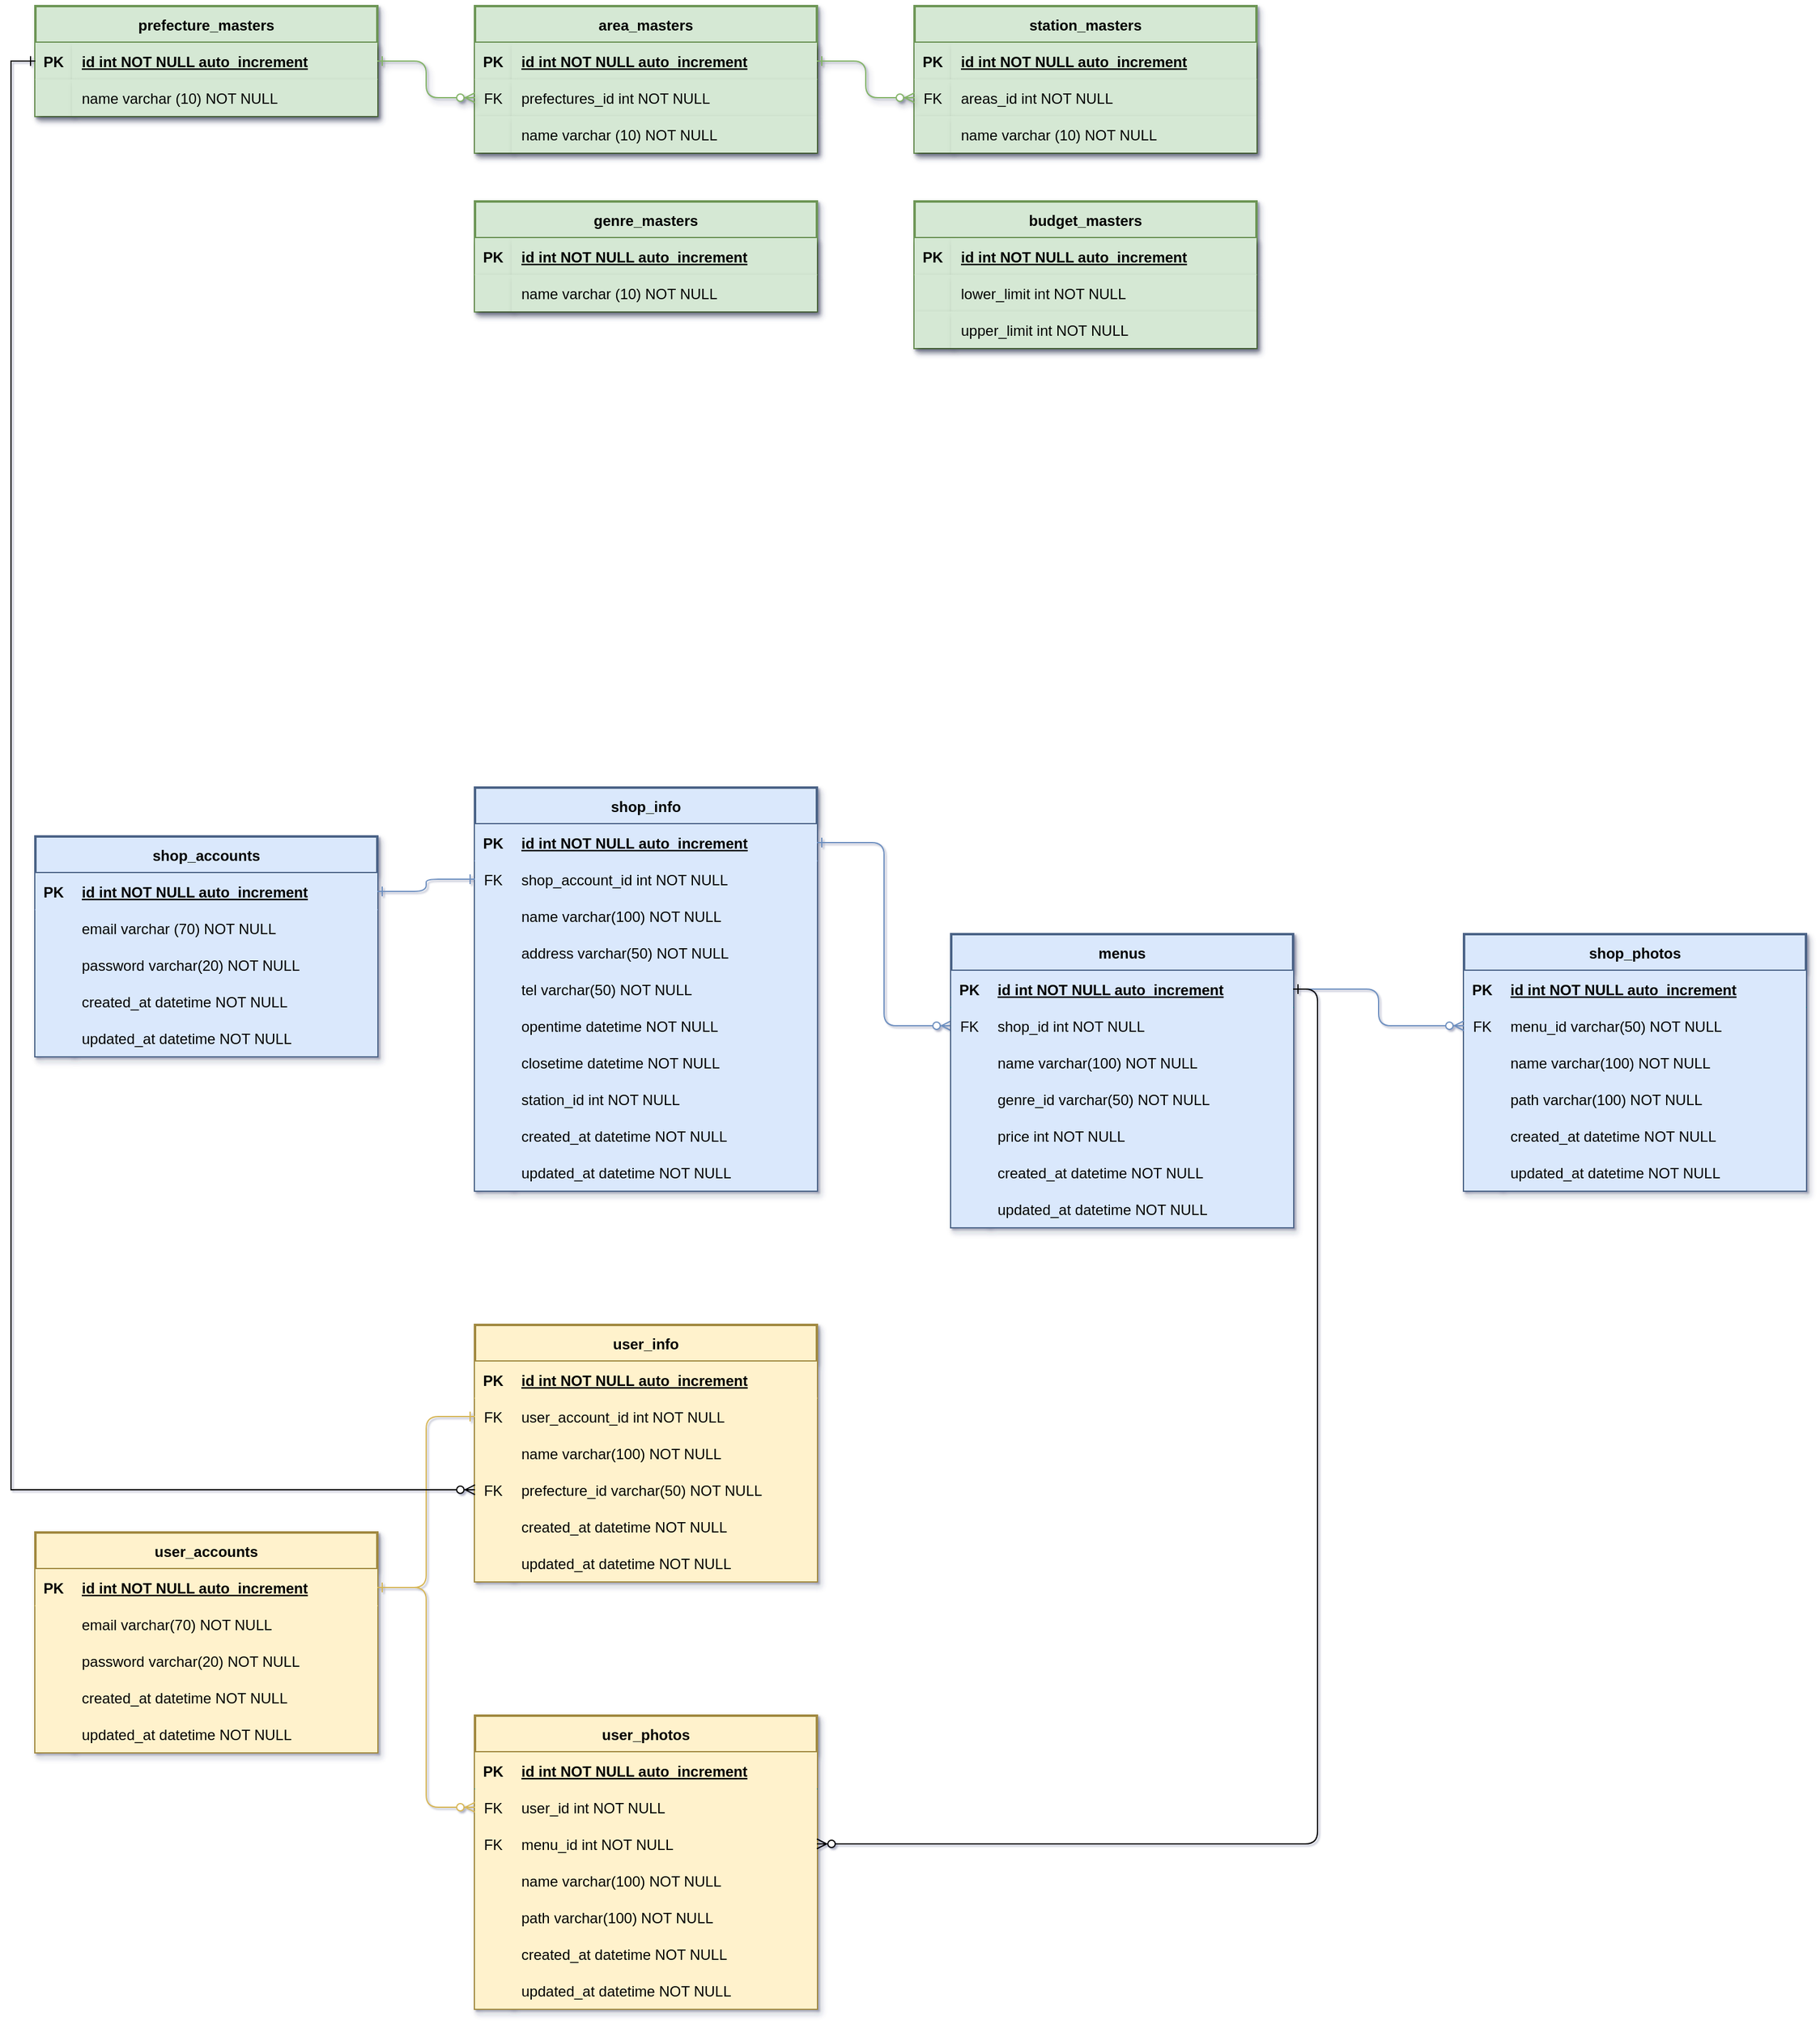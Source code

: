 <mxfile>
    <diagram id="R2lEEEUBdFMjLlhIrx00" name="Page-1">
        <mxGraphModel dx="1071" dy="679" grid="1" gridSize="10" guides="1" tooltips="1" connect="1" arrows="1" fold="1" page="1" pageScale="1" pageWidth="413" pageHeight="583" background="#ffffff" math="0" shadow="1" extFonts="Permanent Marker^https://fonts.googleapis.com/css?family=Permanent+Marker">
            <root>
                <mxCell id="0"/>
                <mxCell id="1" parent="0"/>
                <mxCell id="C-vyLk0tnHw3VtMMgP7b-2" value="shop_photos" style="shape=table;startSize=30;container=1;collapsible=1;childLayout=tableLayout;fixedRows=1;rowLines=0;fontStyle=1;align=center;resizeLast=1;strokeWidth=2;shadow=1;fillColor=#DAE8FC;fontColor=#000000;strokeColor=#4C6487;" parent="1" vertex="1">
                    <mxGeometry x="1250" y="840" width="280" height="210" as="geometry"/>
                </mxCell>
                <mxCell id="C-vyLk0tnHw3VtMMgP7b-3" value="" style="shape=partialRectangle;collapsible=0;dropTarget=0;pointerEvents=0;points=[[0,0.5],[1,0.5]];portConstraint=eastwest;top=0;left=0;right=0;bottom=1;strokeColor=#0e8088;fillColor=#DAE8FC;fontColor=#000000;" parent="C-vyLk0tnHw3VtMMgP7b-2" vertex="1">
                    <mxGeometry y="30" width="280" height="30" as="geometry"/>
                </mxCell>
                <mxCell id="C-vyLk0tnHw3VtMMgP7b-4" value="PK" style="shape=partialRectangle;overflow=hidden;connectable=0;top=0;left=0;bottom=0;right=0;fontStyle=1;strokeColor=#0e8088;fillColor=#DAE8FC;fontColor=#000000;" parent="C-vyLk0tnHw3VtMMgP7b-3" vertex="1">
                    <mxGeometry width="30" height="30" as="geometry"/>
                </mxCell>
                <mxCell id="C-vyLk0tnHw3VtMMgP7b-5" value="id int NOT NULL auto_increment" style="shape=partialRectangle;overflow=hidden;connectable=0;top=0;left=0;bottom=0;right=0;align=left;spacingLeft=6;fontStyle=5;strokeColor=#0e8088;fillColor=#DAE8FC;fontColor=#000000;" parent="C-vyLk0tnHw3VtMMgP7b-3" vertex="1">
                    <mxGeometry x="30" width="250" height="30" as="geometry"/>
                </mxCell>
                <mxCell id="W4QZJKFdE8w0vbNsm4zM-105" value="" style="shape=partialRectangle;collapsible=0;dropTarget=0;pointerEvents=0;points=[[0,0.5],[1,0.5]];portConstraint=eastwest;top=0;left=0;right=0;bottom=0;strokeColor=#0e8088;fillColor=#DAE8FC;fontColor=#000000;" parent="C-vyLk0tnHw3VtMMgP7b-2" vertex="1">
                    <mxGeometry y="60" width="280" height="30" as="geometry"/>
                </mxCell>
                <mxCell id="W4QZJKFdE8w0vbNsm4zM-106" value="FK" style="shape=partialRectangle;overflow=hidden;connectable=0;top=0;left=0;bottom=0;right=0;strokeColor=#0e8088;fillColor=#DAE8FC;fontColor=#000000;" parent="W4QZJKFdE8w0vbNsm4zM-105" vertex="1">
                    <mxGeometry width="30" height="30" as="geometry"/>
                </mxCell>
                <mxCell id="W4QZJKFdE8w0vbNsm4zM-107" value="menu_id varchar(50) NOT NULL" style="shape=partialRectangle;overflow=hidden;connectable=0;top=0;left=0;bottom=0;right=0;align=left;spacingLeft=6;strokeColor=#0e8088;fillColor=#DAE8FC;fontColor=#000000;" parent="W4QZJKFdE8w0vbNsm4zM-105" vertex="1">
                    <mxGeometry x="30" width="250" height="30" as="geometry"/>
                </mxCell>
                <mxCell id="C-vyLk0tnHw3VtMMgP7b-6" value="" style="shape=partialRectangle;collapsible=0;dropTarget=0;pointerEvents=0;points=[[0,0.5],[1,0.5]];portConstraint=eastwest;top=0;left=0;right=0;bottom=0;strokeColor=#0e8088;fillColor=#DAE8FC;fontColor=#000000;" parent="C-vyLk0tnHw3VtMMgP7b-2" vertex="1">
                    <mxGeometry y="90" width="280" height="30" as="geometry"/>
                </mxCell>
                <mxCell id="C-vyLk0tnHw3VtMMgP7b-7" value="" style="shape=partialRectangle;overflow=hidden;connectable=0;top=0;left=0;bottom=0;right=0;strokeColor=#0e8088;fillColor=#DAE8FC;fontColor=#000000;" parent="C-vyLk0tnHw3VtMMgP7b-6" vertex="1">
                    <mxGeometry width="30" height="30" as="geometry"/>
                </mxCell>
                <mxCell id="C-vyLk0tnHw3VtMMgP7b-8" value="name varchar(100) NOT NULL" style="shape=partialRectangle;overflow=hidden;connectable=0;top=0;left=0;bottom=0;right=0;align=left;spacingLeft=6;strokeColor=#0e8088;fillColor=#DAE8FC;fontColor=#000000;" parent="C-vyLk0tnHw3VtMMgP7b-6" vertex="1">
                    <mxGeometry x="30" width="250" height="30" as="geometry"/>
                </mxCell>
                <mxCell id="EuhSBXG35wCDt_b5zXix-90" value="" style="shape=partialRectangle;collapsible=0;dropTarget=0;pointerEvents=0;points=[[0,0.5],[1,0.5]];portConstraint=eastwest;top=0;left=0;right=0;bottom=0;strokeColor=#0e8088;fillColor=#DAE8FC;fontColor=#000000;" parent="C-vyLk0tnHw3VtMMgP7b-2" vertex="1">
                    <mxGeometry y="120" width="280" height="30" as="geometry"/>
                </mxCell>
                <mxCell id="EuhSBXG35wCDt_b5zXix-91" value="" style="shape=partialRectangle;overflow=hidden;connectable=0;top=0;left=0;bottom=0;right=0;strokeColor=#0e8088;fillColor=#DAE8FC;fontColor=#000000;" parent="EuhSBXG35wCDt_b5zXix-90" vertex="1">
                    <mxGeometry width="30" height="30" as="geometry"/>
                </mxCell>
                <mxCell id="EuhSBXG35wCDt_b5zXix-92" value="path varchar(100) NOT NULL" style="shape=partialRectangle;overflow=hidden;connectable=0;top=0;left=0;bottom=0;right=0;align=left;spacingLeft=6;strokeColor=#0e8088;fillColor=#DAE8FC;fontColor=#000000;" parent="EuhSBXG35wCDt_b5zXix-90" vertex="1">
                    <mxGeometry x="30" width="250" height="30" as="geometry"/>
                </mxCell>
                <mxCell id="F1xDEeYdjJ7unh2N5vVD-10" value="" style="shape=partialRectangle;collapsible=0;dropTarget=0;pointerEvents=0;points=[[0,0.5],[1,0.5]];portConstraint=eastwest;top=0;left=0;right=0;bottom=0;strokeColor=#0e8088;fillColor=#DAE8FC;fontColor=#000000;" parent="C-vyLk0tnHw3VtMMgP7b-2" vertex="1">
                    <mxGeometry y="150" width="280" height="30" as="geometry"/>
                </mxCell>
                <mxCell id="F1xDEeYdjJ7unh2N5vVD-11" value="" style="shape=partialRectangle;overflow=hidden;connectable=0;top=0;left=0;bottom=0;right=0;strokeColor=#0e8088;fillColor=#DAE8FC;fontColor=#000000;" parent="F1xDEeYdjJ7unh2N5vVD-10" vertex="1">
                    <mxGeometry width="30" height="30" as="geometry"/>
                </mxCell>
                <mxCell id="F1xDEeYdjJ7unh2N5vVD-12" value="created_at datetime NOT NULL" style="shape=partialRectangle;overflow=hidden;connectable=0;top=0;left=0;bottom=0;right=0;align=left;spacingLeft=6;strokeColor=#0e8088;fillColor=#DAE8FC;fontColor=#000000;" parent="F1xDEeYdjJ7unh2N5vVD-10" vertex="1">
                    <mxGeometry x="30" width="250" height="30" as="geometry"/>
                </mxCell>
                <mxCell id="F1xDEeYdjJ7unh2N5vVD-13" value="" style="shape=partialRectangle;collapsible=0;dropTarget=0;pointerEvents=0;points=[[0,0.5],[1,0.5]];portConstraint=eastwest;top=0;left=0;right=0;bottom=0;strokeColor=#0e8088;fillColor=#DAE8FC;fontColor=#000000;" parent="C-vyLk0tnHw3VtMMgP7b-2" vertex="1">
                    <mxGeometry y="180" width="280" height="30" as="geometry"/>
                </mxCell>
                <mxCell id="F1xDEeYdjJ7unh2N5vVD-14" value="" style="shape=partialRectangle;overflow=hidden;connectable=0;top=0;left=0;bottom=0;right=0;strokeColor=#0e8088;fillColor=#DAE8FC;fontColor=#000000;" parent="F1xDEeYdjJ7unh2N5vVD-13" vertex="1">
                    <mxGeometry width="30" height="30" as="geometry"/>
                </mxCell>
                <mxCell id="F1xDEeYdjJ7unh2N5vVD-15" value="updated_at datetime NOT NULL" style="shape=partialRectangle;overflow=hidden;connectable=0;top=0;left=0;bottom=0;right=0;align=left;spacingLeft=6;strokeColor=#0e8088;fillColor=#DAE8FC;fontColor=#000000;" parent="F1xDEeYdjJ7unh2N5vVD-13" vertex="1">
                    <mxGeometry x="30" width="250" height="30" as="geometry"/>
                </mxCell>
                <mxCell id="C-vyLk0tnHw3VtMMgP7b-13" value="shop_info" style="shape=table;startSize=30;container=1;collapsible=1;childLayout=tableLayout;fixedRows=1;rowLines=0;fontStyle=1;align=center;resizeLast=1;fillColor=#dae8fc;strokeColor=#4C6487;strokeWidth=2;shadow=1;fontColor=#000000;" parent="1" vertex="1">
                    <mxGeometry x="440" y="720" width="280" height="330" as="geometry"/>
                </mxCell>
                <mxCell id="C-vyLk0tnHw3VtMMgP7b-14" value="" style="shape=partialRectangle;collapsible=0;dropTarget=0;pointerEvents=0;fillColor=#dae8fc;points=[[0,0.5],[1,0.5]];portConstraint=eastwest;top=0;left=0;right=0;bottom=1;strokeColor=#6c8ebf;fontColor=#000000;" parent="C-vyLk0tnHw3VtMMgP7b-13" vertex="1">
                    <mxGeometry y="30" width="280" height="30" as="geometry"/>
                </mxCell>
                <mxCell id="C-vyLk0tnHw3VtMMgP7b-15" value="PK" style="shape=partialRectangle;overflow=hidden;connectable=0;fillColor=#dae8fc;top=0;left=0;bottom=0;right=0;fontStyle=1;strokeColor=#6c8ebf;fontColor=#000000;" parent="C-vyLk0tnHw3VtMMgP7b-14" vertex="1">
                    <mxGeometry width="30" height="30" as="geometry"/>
                </mxCell>
                <mxCell id="C-vyLk0tnHw3VtMMgP7b-16" value="id int NOT NULL auto_increment" style="shape=partialRectangle;overflow=hidden;connectable=0;fillColor=#dae8fc;top=0;left=0;bottom=0;right=0;align=left;spacingLeft=6;fontStyle=5;strokeColor=#6c8ebf;fontColor=#000000;" parent="C-vyLk0tnHw3VtMMgP7b-14" vertex="1">
                    <mxGeometry x="30" width="250" height="30" as="geometry"/>
                </mxCell>
                <mxCell id="lYWtgUgMndmY4nlNP9k3-1" value="" style="shape=partialRectangle;collapsible=0;dropTarget=0;pointerEvents=0;fillColor=#dae8fc;points=[[0,0.5],[1,0.5]];portConstraint=eastwest;top=0;left=0;right=0;bottom=0;strokeColor=#6c8ebf;fontColor=#000000;" parent="C-vyLk0tnHw3VtMMgP7b-13" vertex="1">
                    <mxGeometry y="60" width="280" height="30" as="geometry"/>
                </mxCell>
                <mxCell id="lYWtgUgMndmY4nlNP9k3-2" value="FK" style="shape=partialRectangle;overflow=hidden;connectable=0;fillColor=#dae8fc;top=0;left=0;bottom=0;right=0;strokeColor=#6c8ebf;fontColor=#000000;" parent="lYWtgUgMndmY4nlNP9k3-1" vertex="1">
                    <mxGeometry width="30" height="30" as="geometry"/>
                </mxCell>
                <mxCell id="lYWtgUgMndmY4nlNP9k3-3" value="shop_account_id int NOT NULL" style="shape=partialRectangle;overflow=hidden;connectable=0;fillColor=#dae8fc;top=0;left=0;bottom=0;right=0;align=left;spacingLeft=6;strokeColor=#6c8ebf;fontColor=#000000;" parent="lYWtgUgMndmY4nlNP9k3-1" vertex="1">
                    <mxGeometry x="30" width="250" height="30" as="geometry"/>
                </mxCell>
                <mxCell id="C-vyLk0tnHw3VtMMgP7b-17" value="" style="shape=partialRectangle;collapsible=0;dropTarget=0;pointerEvents=0;fillColor=#dae8fc;points=[[0,0.5],[1,0.5]];portConstraint=eastwest;top=0;left=0;right=0;bottom=0;strokeColor=#6c8ebf;fontColor=#000000;" parent="C-vyLk0tnHw3VtMMgP7b-13" vertex="1">
                    <mxGeometry y="90" width="280" height="30" as="geometry"/>
                </mxCell>
                <mxCell id="C-vyLk0tnHw3VtMMgP7b-18" value="" style="shape=partialRectangle;overflow=hidden;connectable=0;fillColor=#dae8fc;top=0;left=0;bottom=0;right=0;strokeColor=#6c8ebf;fontColor=#000000;" parent="C-vyLk0tnHw3VtMMgP7b-17" vertex="1">
                    <mxGeometry width="30" height="30" as="geometry"/>
                </mxCell>
                <mxCell id="C-vyLk0tnHw3VtMMgP7b-19" value="name varchar(100) NOT NULL" style="shape=partialRectangle;overflow=hidden;connectable=0;fillColor=#dae8fc;top=0;left=0;bottom=0;right=0;align=left;spacingLeft=6;strokeColor=#6c8ebf;fontColor=#000000;" parent="C-vyLk0tnHw3VtMMgP7b-17" vertex="1">
                    <mxGeometry x="30" width="250" height="30" as="geometry"/>
                </mxCell>
                <mxCell id="W4QZJKFdE8w0vbNsm4zM-34" value="" style="shape=partialRectangle;collapsible=0;dropTarget=0;pointerEvents=0;fillColor=#dae8fc;points=[[0,0.5],[1,0.5]];portConstraint=eastwest;top=0;left=0;right=0;bottom=0;strokeColor=#6c8ebf;fontColor=#000000;" parent="C-vyLk0tnHw3VtMMgP7b-13" vertex="1">
                    <mxGeometry y="120" width="280" height="30" as="geometry"/>
                </mxCell>
                <mxCell id="W4QZJKFdE8w0vbNsm4zM-35" value="" style="shape=partialRectangle;overflow=hidden;connectable=0;fillColor=#dae8fc;top=0;left=0;bottom=0;right=0;strokeColor=#6c8ebf;fontColor=#000000;" parent="W4QZJKFdE8w0vbNsm4zM-34" vertex="1">
                    <mxGeometry width="30" height="30" as="geometry"/>
                </mxCell>
                <mxCell id="W4QZJKFdE8w0vbNsm4zM-36" value="address varchar(50) NOT NULL" style="shape=partialRectangle;overflow=hidden;connectable=0;fillColor=#dae8fc;top=0;left=0;bottom=0;right=0;align=left;spacingLeft=6;strokeColor=#6c8ebf;fontColor=#000000;" parent="W4QZJKFdE8w0vbNsm4zM-34" vertex="1">
                    <mxGeometry x="30" width="250" height="30" as="geometry"/>
                </mxCell>
                <mxCell id="W4QZJKFdE8w0vbNsm4zM-40" value="" style="shape=partialRectangle;collapsible=0;dropTarget=0;pointerEvents=0;fillColor=#dae8fc;points=[[0,0.5],[1,0.5]];portConstraint=eastwest;top=0;left=0;right=0;bottom=0;strokeColor=#6c8ebf;fontColor=#000000;" parent="C-vyLk0tnHw3VtMMgP7b-13" vertex="1">
                    <mxGeometry y="150" width="280" height="30" as="geometry"/>
                </mxCell>
                <mxCell id="W4QZJKFdE8w0vbNsm4zM-41" value="" style="shape=partialRectangle;overflow=hidden;connectable=0;fillColor=#dae8fc;top=0;left=0;bottom=0;right=0;strokeColor=#6c8ebf;fontColor=#000000;" parent="W4QZJKFdE8w0vbNsm4zM-40" vertex="1">
                    <mxGeometry width="30" height="30" as="geometry"/>
                </mxCell>
                <mxCell id="W4QZJKFdE8w0vbNsm4zM-42" value="tel varchar(50) NOT NULL" style="shape=partialRectangle;overflow=hidden;connectable=0;fillColor=#dae8fc;top=0;left=0;bottom=0;right=0;align=left;spacingLeft=6;strokeColor=#6c8ebf;fontColor=#000000;" parent="W4QZJKFdE8w0vbNsm4zM-40" vertex="1">
                    <mxGeometry x="30" width="250" height="30" as="geometry"/>
                </mxCell>
                <mxCell id="W4QZJKFdE8w0vbNsm4zM-43" value="" style="shape=partialRectangle;collapsible=0;dropTarget=0;pointerEvents=0;fillColor=#dae8fc;points=[[0,0.5],[1,0.5]];portConstraint=eastwest;top=0;left=0;right=0;bottom=0;strokeColor=#6c8ebf;fontColor=#000000;" parent="C-vyLk0tnHw3VtMMgP7b-13" vertex="1">
                    <mxGeometry y="180" width="280" height="30" as="geometry"/>
                </mxCell>
                <mxCell id="W4QZJKFdE8w0vbNsm4zM-44" value="" style="shape=partialRectangle;overflow=hidden;connectable=0;fillColor=#dae8fc;top=0;left=0;bottom=0;right=0;strokeColor=#6c8ebf;fontColor=#000000;" parent="W4QZJKFdE8w0vbNsm4zM-43" vertex="1">
                    <mxGeometry width="30" height="30" as="geometry"/>
                </mxCell>
                <mxCell id="W4QZJKFdE8w0vbNsm4zM-45" value="opentime datetime NOT NULL" style="shape=partialRectangle;overflow=hidden;connectable=0;fillColor=#dae8fc;top=0;left=0;bottom=0;right=0;align=left;spacingLeft=6;strokeColor=#6c8ebf;fontColor=#000000;" parent="W4QZJKFdE8w0vbNsm4zM-43" vertex="1">
                    <mxGeometry x="30" width="250" height="30" as="geometry"/>
                </mxCell>
                <mxCell id="F1xDEeYdjJ7unh2N5vVD-1" value="" style="shape=partialRectangle;collapsible=0;dropTarget=0;pointerEvents=0;fillColor=#dae8fc;points=[[0,0.5],[1,0.5]];portConstraint=eastwest;top=0;left=0;right=0;bottom=0;strokeColor=#6c8ebf;fontColor=#000000;" parent="C-vyLk0tnHw3VtMMgP7b-13" vertex="1">
                    <mxGeometry y="210" width="280" height="30" as="geometry"/>
                </mxCell>
                <mxCell id="F1xDEeYdjJ7unh2N5vVD-2" value="" style="shape=partialRectangle;overflow=hidden;connectable=0;fillColor=#dae8fc;top=0;left=0;bottom=0;right=0;strokeColor=#6c8ebf;fontColor=#000000;" parent="F1xDEeYdjJ7unh2N5vVD-1" vertex="1">
                    <mxGeometry width="30" height="30" as="geometry"/>
                </mxCell>
                <mxCell id="F1xDEeYdjJ7unh2N5vVD-3" value="closetime datetime NOT NULL" style="shape=partialRectangle;overflow=hidden;connectable=0;fillColor=#dae8fc;top=0;left=0;bottom=0;right=0;align=left;spacingLeft=6;strokeColor=#6c8ebf;fontColor=#000000;" parent="F1xDEeYdjJ7unh2N5vVD-1" vertex="1">
                    <mxGeometry x="30" width="250" height="30" as="geometry"/>
                </mxCell>
                <mxCell id="W4QZJKFdE8w0vbNsm4zM-46" value="" style="shape=partialRectangle;collapsible=0;dropTarget=0;pointerEvents=0;fillColor=#dae8fc;points=[[0,0.5],[1,0.5]];portConstraint=eastwest;top=0;left=0;right=0;bottom=0;strokeColor=#6c8ebf;fontColor=#000000;" parent="C-vyLk0tnHw3VtMMgP7b-13" vertex="1">
                    <mxGeometry y="240" width="280" height="30" as="geometry"/>
                </mxCell>
                <mxCell id="W4QZJKFdE8w0vbNsm4zM-47" value="" style="shape=partialRectangle;overflow=hidden;connectable=0;fillColor=#dae8fc;top=0;left=0;bottom=0;right=0;strokeColor=#6c8ebf;fontColor=#000000;" parent="W4QZJKFdE8w0vbNsm4zM-46" vertex="1">
                    <mxGeometry width="30" height="30" as="geometry"/>
                </mxCell>
                <mxCell id="W4QZJKFdE8w0vbNsm4zM-48" value="station_id int NOT NULL" style="shape=partialRectangle;overflow=hidden;connectable=0;fillColor=#dae8fc;top=0;left=0;bottom=0;right=0;align=left;spacingLeft=6;strokeColor=#6c8ebf;fontColor=#000000;" parent="W4QZJKFdE8w0vbNsm4zM-46" vertex="1">
                    <mxGeometry x="30" width="250" height="30" as="geometry"/>
                </mxCell>
                <mxCell id="F1xDEeYdjJ7unh2N5vVD-16" value="" style="shape=partialRectangle;collapsible=0;dropTarget=0;pointerEvents=0;fillColor=#dae8fc;points=[[0,0.5],[1,0.5]];portConstraint=eastwest;top=0;left=0;right=0;bottom=0;strokeColor=#6c8ebf;fontColor=#000000;" parent="C-vyLk0tnHw3VtMMgP7b-13" vertex="1">
                    <mxGeometry y="270" width="280" height="30" as="geometry"/>
                </mxCell>
                <mxCell id="F1xDEeYdjJ7unh2N5vVD-17" value="" style="shape=partialRectangle;overflow=hidden;connectable=0;fillColor=#dae8fc;top=0;left=0;bottom=0;right=0;strokeColor=#6c8ebf;fontColor=#000000;" parent="F1xDEeYdjJ7unh2N5vVD-16" vertex="1">
                    <mxGeometry width="30" height="30" as="geometry"/>
                </mxCell>
                <mxCell id="F1xDEeYdjJ7unh2N5vVD-18" value="created_at datetime NOT NULL" style="shape=partialRectangle;overflow=hidden;connectable=0;fillColor=#dae8fc;top=0;left=0;bottom=0;right=0;align=left;spacingLeft=6;strokeColor=#6c8ebf;fontColor=#000000;" parent="F1xDEeYdjJ7unh2N5vVD-16" vertex="1">
                    <mxGeometry x="30" width="250" height="30" as="geometry"/>
                </mxCell>
                <mxCell id="F1xDEeYdjJ7unh2N5vVD-19" value="" style="shape=partialRectangle;collapsible=0;dropTarget=0;pointerEvents=0;fillColor=#dae8fc;points=[[0,0.5],[1,0.5]];portConstraint=eastwest;top=0;left=0;right=0;bottom=0;strokeColor=#6c8ebf;fontColor=#000000;" parent="C-vyLk0tnHw3VtMMgP7b-13" vertex="1">
                    <mxGeometry y="300" width="280" height="30" as="geometry"/>
                </mxCell>
                <mxCell id="F1xDEeYdjJ7unh2N5vVD-20" value="" style="shape=partialRectangle;overflow=hidden;connectable=0;fillColor=#dae8fc;top=0;left=0;bottom=0;right=0;strokeColor=#6c8ebf;fontColor=#000000;" parent="F1xDEeYdjJ7unh2N5vVD-19" vertex="1">
                    <mxGeometry width="30" height="30" as="geometry"/>
                </mxCell>
                <mxCell id="F1xDEeYdjJ7unh2N5vVD-21" value="updated_at datetime NOT NULL" style="shape=partialRectangle;overflow=hidden;connectable=0;fillColor=#dae8fc;top=0;left=0;bottom=0;right=0;align=left;spacingLeft=6;strokeColor=#6c8ebf;fontColor=#000000;" parent="F1xDEeYdjJ7unh2N5vVD-19" vertex="1">
                    <mxGeometry x="30" width="250" height="30" as="geometry"/>
                </mxCell>
                <mxCell id="C-vyLk0tnHw3VtMMgP7b-23" value="user_accounts" style="shape=table;startSize=30;container=1;collapsible=1;childLayout=tableLayout;fixedRows=1;rowLines=0;fontStyle=1;align=center;resizeLast=1;fillColor=#fff2cc;strokeWidth=2;strokeColor=#A18941;shadow=1;fontColor=#000000;" parent="1" vertex="1">
                    <mxGeometry x="80" y="1330" width="280" height="180" as="geometry"/>
                </mxCell>
                <mxCell id="C-vyLk0tnHw3VtMMgP7b-24" value="" style="shape=partialRectangle;collapsible=0;dropTarget=0;pointerEvents=0;fillColor=#fff2cc;points=[[0,0.5],[1,0.5]];portConstraint=eastwest;top=0;left=0;right=0;bottom=1;strokeColor=#d6b656;fontColor=#000000;" parent="C-vyLk0tnHw3VtMMgP7b-23" vertex="1">
                    <mxGeometry y="30" width="280" height="30" as="geometry"/>
                </mxCell>
                <mxCell id="C-vyLk0tnHw3VtMMgP7b-25" value="PK" style="shape=partialRectangle;overflow=hidden;connectable=0;fillColor=#fff2cc;top=0;left=0;bottom=0;right=0;fontStyle=1;strokeColor=#d6b656;fontColor=#000000;" parent="C-vyLk0tnHw3VtMMgP7b-24" vertex="1">
                    <mxGeometry width="30" height="30" as="geometry"/>
                </mxCell>
                <mxCell id="C-vyLk0tnHw3VtMMgP7b-26" value="id int NOT NULL auto_increment" style="shape=partialRectangle;overflow=hidden;connectable=0;fillColor=#fff2cc;top=0;left=0;bottom=0;right=0;align=left;spacingLeft=6;fontStyle=5;strokeColor=#d6b656;fontColor=#000000;" parent="C-vyLk0tnHw3VtMMgP7b-24" vertex="1">
                    <mxGeometry x="30" width="250" height="30" as="geometry"/>
                </mxCell>
                <mxCell id="C-vyLk0tnHw3VtMMgP7b-27" value="" style="shape=partialRectangle;collapsible=0;dropTarget=0;pointerEvents=0;fillColor=#fff2cc;points=[[0,0.5],[1,0.5]];portConstraint=eastwest;top=0;left=0;right=0;bottom=0;strokeColor=#d6b656;fontColor=#000000;" parent="C-vyLk0tnHw3VtMMgP7b-23" vertex="1">
                    <mxGeometry y="60" width="280" height="30" as="geometry"/>
                </mxCell>
                <mxCell id="C-vyLk0tnHw3VtMMgP7b-28" value="" style="shape=partialRectangle;overflow=hidden;connectable=0;fillColor=#fff2cc;top=0;left=0;bottom=0;right=0;strokeColor=#d6b656;fontColor=#000000;" parent="C-vyLk0tnHw3VtMMgP7b-27" vertex="1">
                    <mxGeometry width="30" height="30" as="geometry"/>
                </mxCell>
                <mxCell id="C-vyLk0tnHw3VtMMgP7b-29" value="email varchar(70) NOT NULL" style="shape=partialRectangle;overflow=hidden;connectable=0;fillColor=#fff2cc;top=0;left=0;bottom=0;right=0;align=left;spacingLeft=6;strokeColor=#9C843F;fontColor=#000000;" parent="C-vyLk0tnHw3VtMMgP7b-27" vertex="1">
                    <mxGeometry x="30" width="250" height="30" as="geometry"/>
                </mxCell>
                <mxCell id="W4QZJKFdE8w0vbNsm4zM-64" value="" style="shape=partialRectangle;collapsible=0;dropTarget=0;pointerEvents=0;fillColor=#fff2cc;points=[[0,0.5],[1,0.5]];portConstraint=eastwest;top=0;left=0;right=0;bottom=0;strokeColor=#d6b656;fontColor=#000000;" parent="C-vyLk0tnHw3VtMMgP7b-23" vertex="1">
                    <mxGeometry y="90" width="280" height="30" as="geometry"/>
                </mxCell>
                <mxCell id="W4QZJKFdE8w0vbNsm4zM-65" value="" style="shape=partialRectangle;overflow=hidden;connectable=0;fillColor=#fff2cc;top=0;left=0;bottom=0;right=0;strokeColor=#d6b656;fontColor=#000000;" parent="W4QZJKFdE8w0vbNsm4zM-64" vertex="1">
                    <mxGeometry width="30" height="30" as="geometry"/>
                </mxCell>
                <mxCell id="W4QZJKFdE8w0vbNsm4zM-66" value="password varchar(20) NOT NULL" style="shape=partialRectangle;overflow=hidden;connectable=0;fillColor=#fff2cc;top=0;left=0;bottom=0;right=0;align=left;spacingLeft=6;strokeColor=#d6b656;fontColor=#000000;" parent="W4QZJKFdE8w0vbNsm4zM-64" vertex="1">
                    <mxGeometry x="30" width="250" height="30" as="geometry"/>
                </mxCell>
                <mxCell id="F1xDEeYdjJ7unh2N5vVD-4" value="" style="shape=partialRectangle;collapsible=0;dropTarget=0;pointerEvents=0;fillColor=#fff2cc;points=[[0,0.5],[1,0.5]];portConstraint=eastwest;top=0;left=0;right=0;bottom=0;strokeColor=#d6b656;fontColor=#000000;" parent="C-vyLk0tnHw3VtMMgP7b-23" vertex="1">
                    <mxGeometry y="120" width="280" height="30" as="geometry"/>
                </mxCell>
                <mxCell id="F1xDEeYdjJ7unh2N5vVD-5" value="" style="shape=partialRectangle;overflow=hidden;connectable=0;fillColor=#fff2cc;top=0;left=0;bottom=0;right=0;strokeColor=#d6b656;fontColor=#000000;" parent="F1xDEeYdjJ7unh2N5vVD-4" vertex="1">
                    <mxGeometry width="30" height="30" as="geometry"/>
                </mxCell>
                <mxCell id="F1xDEeYdjJ7unh2N5vVD-6" value="created_at datetime NOT NULL" style="shape=partialRectangle;overflow=hidden;connectable=0;fillColor=#fff2cc;top=0;left=0;bottom=0;right=0;align=left;spacingLeft=6;strokeColor=#d6b656;fontColor=#000000;" parent="F1xDEeYdjJ7unh2N5vVD-4" vertex="1">
                    <mxGeometry x="30" width="250" height="30" as="geometry"/>
                </mxCell>
                <mxCell id="F1xDEeYdjJ7unh2N5vVD-7" value="" style="shape=partialRectangle;collapsible=0;dropTarget=0;pointerEvents=0;fillColor=#fff2cc;points=[[0,0.5],[1,0.5]];portConstraint=eastwest;top=0;left=0;right=0;bottom=0;strokeColor=#d6b656;fontColor=#000000;" parent="C-vyLk0tnHw3VtMMgP7b-23" vertex="1">
                    <mxGeometry y="150" width="280" height="30" as="geometry"/>
                </mxCell>
                <mxCell id="F1xDEeYdjJ7unh2N5vVD-8" value="" style="shape=partialRectangle;overflow=hidden;connectable=0;fillColor=#fff2cc;top=0;left=0;bottom=0;right=0;strokeColor=#d6b656;fontColor=#000000;" parent="F1xDEeYdjJ7unh2N5vVD-7" vertex="1">
                    <mxGeometry width="30" height="30" as="geometry"/>
                </mxCell>
                <mxCell id="F1xDEeYdjJ7unh2N5vVD-9" value="updated_at datetime NOT NULL" style="shape=partialRectangle;overflow=hidden;connectable=0;fillColor=#fff2cc;top=0;left=0;bottom=0;right=0;align=left;spacingLeft=6;strokeColor=#d6b656;fontColor=#000000;" parent="F1xDEeYdjJ7unh2N5vVD-7" vertex="1">
                    <mxGeometry x="30" width="250" height="30" as="geometry"/>
                </mxCell>
                <mxCell id="EuhSBXG35wCDt_b5zXix-94" style="edgeStyle=orthogonalEdgeStyle;rounded=1;orthogonalLoop=1;jettySize=auto;html=1;exitX=1;exitY=0.5;exitDx=0;exitDy=0;entryX=0;entryY=0.5;entryDx=0;entryDy=0;shadow=0;startArrow=ERone;startFill=0;endArrow=ERzeroToMany;endFill=1;strokeColor=#6C8EBF;strokeWidth=1;fontColor=#000000;" parent="1" source="C-vyLk0tnHw3VtMMgP7b-14" target="EuhSBXG35wCDt_b5zXix-56" edge="1">
                    <mxGeometry relative="1" as="geometry"/>
                </mxCell>
                <mxCell id="W4QZJKFdE8w0vbNsm4zM-70" value="shop_accounts" style="shape=table;startSize=30;container=1;collapsible=1;childLayout=tableLayout;fixedRows=1;rowLines=0;fontStyle=1;align=center;resizeLast=1;fillColor=#dae8fc;strokeColor=#4C6487;strokeWidth=2;shadow=1;fontColor=#000000;" parent="1" vertex="1">
                    <mxGeometry x="80" y="760" width="280" height="180" as="geometry"/>
                </mxCell>
                <mxCell id="W4QZJKFdE8w0vbNsm4zM-71" value="" style="shape=partialRectangle;collapsible=0;dropTarget=0;pointerEvents=0;fillColor=#dae8fc;points=[[0,0.5],[1,0.5]];portConstraint=eastwest;top=0;left=0;right=0;bottom=1;strokeColor=#6c8ebf;fontColor=#000000;" parent="W4QZJKFdE8w0vbNsm4zM-70" vertex="1">
                    <mxGeometry y="30" width="280" height="30" as="geometry"/>
                </mxCell>
                <mxCell id="W4QZJKFdE8w0vbNsm4zM-72" value="PK" style="shape=partialRectangle;overflow=hidden;connectable=0;fillColor=#dae8fc;top=0;left=0;bottom=0;right=0;fontStyle=1;strokeColor=#6c8ebf;fontColor=#000000;" parent="W4QZJKFdE8w0vbNsm4zM-71" vertex="1">
                    <mxGeometry width="30" height="30" as="geometry"/>
                </mxCell>
                <mxCell id="W4QZJKFdE8w0vbNsm4zM-73" value="id int NOT NULL auto_increment" style="shape=partialRectangle;overflow=hidden;connectable=0;fillColor=#dae8fc;top=0;left=0;bottom=0;right=0;align=left;spacingLeft=6;fontStyle=5;strokeColor=#6c8ebf;fontColor=#000000;" parent="W4QZJKFdE8w0vbNsm4zM-71" vertex="1">
                    <mxGeometry x="30" width="250" height="30" as="geometry"/>
                </mxCell>
                <mxCell id="W4QZJKFdE8w0vbNsm4zM-74" value="" style="shape=partialRectangle;collapsible=0;dropTarget=0;pointerEvents=0;fillColor=#dae8fc;points=[[0,0.5],[1,0.5]];portConstraint=eastwest;top=0;left=0;right=0;bottom=0;strokeColor=#6c8ebf;fontColor=#000000;" parent="W4QZJKFdE8w0vbNsm4zM-70" vertex="1">
                    <mxGeometry y="60" width="280" height="30" as="geometry"/>
                </mxCell>
                <mxCell id="W4QZJKFdE8w0vbNsm4zM-75" value="" style="shape=partialRectangle;overflow=hidden;connectable=0;fillColor=#dae8fc;top=0;left=0;bottom=0;right=0;strokeColor=#6c8ebf;fontColor=#000000;" parent="W4QZJKFdE8w0vbNsm4zM-74" vertex="1">
                    <mxGeometry width="30" height="30" as="geometry"/>
                </mxCell>
                <mxCell id="W4QZJKFdE8w0vbNsm4zM-76" value="email varchar (70) NOT NULL" style="shape=partialRectangle;overflow=hidden;connectable=0;fillColor=#dae8fc;top=0;left=0;bottom=0;right=0;align=left;spacingLeft=6;strokeColor=#6c8ebf;fontColor=#000000;" parent="W4QZJKFdE8w0vbNsm4zM-74" vertex="1">
                    <mxGeometry x="30" width="250" height="30" as="geometry"/>
                </mxCell>
                <mxCell id="W4QZJKFdE8w0vbNsm4zM-77" value="" style="shape=partialRectangle;collapsible=0;dropTarget=0;pointerEvents=0;fillColor=#dae8fc;points=[[0,0.5],[1,0.5]];portConstraint=eastwest;top=0;left=0;right=0;bottom=0;strokeColor=#6c8ebf;fontColor=#000000;" parent="W4QZJKFdE8w0vbNsm4zM-70" vertex="1">
                    <mxGeometry y="90" width="280" height="30" as="geometry"/>
                </mxCell>
                <mxCell id="W4QZJKFdE8w0vbNsm4zM-78" value="" style="shape=partialRectangle;overflow=hidden;connectable=0;fillColor=#dae8fc;top=0;left=0;bottom=0;right=0;strokeColor=#6c8ebf;fontColor=#000000;" parent="W4QZJKFdE8w0vbNsm4zM-77" vertex="1">
                    <mxGeometry width="30" height="30" as="geometry"/>
                </mxCell>
                <mxCell id="W4QZJKFdE8w0vbNsm4zM-79" value="password varchar(20) NOT NULL" style="shape=partialRectangle;overflow=hidden;connectable=0;fillColor=#dae8fc;top=0;left=0;bottom=0;right=0;align=left;spacingLeft=6;strokeColor=#6c8ebf;fontColor=#000000;" parent="W4QZJKFdE8w0vbNsm4zM-77" vertex="1">
                    <mxGeometry x="30" width="250" height="30" as="geometry"/>
                </mxCell>
                <mxCell id="F1xDEeYdjJ7unh2N5vVD-22" value="" style="shape=partialRectangle;collapsible=0;dropTarget=0;pointerEvents=0;fillColor=#dae8fc;points=[[0,0.5],[1,0.5]];portConstraint=eastwest;top=0;left=0;right=0;bottom=0;strokeColor=#6c8ebf;fontColor=#000000;" parent="W4QZJKFdE8w0vbNsm4zM-70" vertex="1">
                    <mxGeometry y="120" width="280" height="30" as="geometry"/>
                </mxCell>
                <mxCell id="F1xDEeYdjJ7unh2N5vVD-23" value="" style="shape=partialRectangle;overflow=hidden;connectable=0;fillColor=#dae8fc;top=0;left=0;bottom=0;right=0;strokeColor=#6c8ebf;fontColor=#000000;" parent="F1xDEeYdjJ7unh2N5vVD-22" vertex="1">
                    <mxGeometry width="30" height="30" as="geometry"/>
                </mxCell>
                <mxCell id="F1xDEeYdjJ7unh2N5vVD-24" value="created_at datetime NOT NULL" style="shape=partialRectangle;overflow=hidden;connectable=0;fillColor=#dae8fc;top=0;left=0;bottom=0;right=0;align=left;spacingLeft=6;strokeColor=#6c8ebf;fontColor=#000000;" parent="F1xDEeYdjJ7unh2N5vVD-22" vertex="1">
                    <mxGeometry x="30" width="250" height="30" as="geometry"/>
                </mxCell>
                <mxCell id="F1xDEeYdjJ7unh2N5vVD-25" value="" style="shape=partialRectangle;collapsible=0;dropTarget=0;pointerEvents=0;fillColor=#dae8fc;points=[[0,0.5],[1,0.5]];portConstraint=eastwest;top=0;left=0;right=0;bottom=0;strokeColor=#6c8ebf;fontColor=#000000;" parent="W4QZJKFdE8w0vbNsm4zM-70" vertex="1">
                    <mxGeometry y="150" width="280" height="30" as="geometry"/>
                </mxCell>
                <mxCell id="F1xDEeYdjJ7unh2N5vVD-26" value="" style="shape=partialRectangle;overflow=hidden;connectable=0;fillColor=#dae8fc;top=0;left=0;bottom=0;right=0;strokeColor=#6c8ebf;fontColor=#000000;" parent="F1xDEeYdjJ7unh2N5vVD-25" vertex="1">
                    <mxGeometry width="30" height="30" as="geometry"/>
                </mxCell>
                <mxCell id="F1xDEeYdjJ7unh2N5vVD-27" value="updated_at datetime NOT NULL" style="shape=partialRectangle;overflow=hidden;connectable=0;fillColor=#dae8fc;top=0;left=0;bottom=0;right=0;align=left;spacingLeft=6;strokeColor=#6c8ebf;fontColor=#000000;" parent="F1xDEeYdjJ7unh2N5vVD-25" vertex="1">
                    <mxGeometry x="30" width="250" height="30" as="geometry"/>
                </mxCell>
                <mxCell id="c16gRC2Nv8gJjdAaMNAA-7" value="prefecture_masters" style="shape=table;startSize=30;container=1;collapsible=1;childLayout=tableLayout;fixedRows=1;rowLines=0;fontStyle=1;align=center;resizeLast=1;fillColor=#d5e8d4;strokeColor=#6D9656;strokeWidth=2;shadow=1;fontColor=#000000;" parent="1" vertex="1">
                    <mxGeometry x="80" y="80" width="280" height="90" as="geometry"/>
                </mxCell>
                <mxCell id="c16gRC2Nv8gJjdAaMNAA-8" value="" style="shape=partialRectangle;collapsible=0;dropTarget=0;pointerEvents=0;fillColor=#d5e8d4;points=[[0,0.5],[1,0.5]];portConstraint=eastwest;top=0;left=0;right=0;bottom=1;strokeColor=#82b366;shadow=1;fontColor=#000000;" parent="c16gRC2Nv8gJjdAaMNAA-7" vertex="1">
                    <mxGeometry y="30" width="280" height="30" as="geometry"/>
                </mxCell>
                <mxCell id="c16gRC2Nv8gJjdAaMNAA-9" value="PK" style="shape=partialRectangle;overflow=hidden;connectable=0;fillColor=#d5e8d4;top=0;left=0;bottom=0;right=0;fontStyle=1;strokeColor=#82b366;shadow=1;fontColor=#000000;" parent="c16gRC2Nv8gJjdAaMNAA-8" vertex="1">
                    <mxGeometry width="30" height="30" as="geometry"/>
                </mxCell>
                <mxCell id="c16gRC2Nv8gJjdAaMNAA-10" value="id int NOT NULL auto_increment" style="shape=partialRectangle;overflow=hidden;connectable=0;fillColor=#d5e8d4;top=0;left=0;bottom=0;right=0;align=left;spacingLeft=6;fontStyle=5;strokeColor=#82b366;shadow=1;fontColor=#000000;" parent="c16gRC2Nv8gJjdAaMNAA-8" vertex="1">
                    <mxGeometry x="30" width="250" height="30" as="geometry"/>
                </mxCell>
                <mxCell id="c16gRC2Nv8gJjdAaMNAA-11" value="" style="shape=partialRectangle;collapsible=0;dropTarget=0;pointerEvents=0;fillColor=#d5e8d4;points=[[0,0.5],[1,0.5]];portConstraint=eastwest;top=0;left=0;right=0;bottom=0;strokeColor=#82b366;shadow=1;fontColor=#000000;" parent="c16gRC2Nv8gJjdAaMNAA-7" vertex="1">
                    <mxGeometry y="60" width="280" height="30" as="geometry"/>
                </mxCell>
                <mxCell id="c16gRC2Nv8gJjdAaMNAA-12" value="" style="shape=partialRectangle;overflow=hidden;connectable=0;fillColor=#d5e8d4;top=0;left=0;bottom=0;right=0;strokeColor=#82b366;shadow=1;fontColor=#000000;" parent="c16gRC2Nv8gJjdAaMNAA-11" vertex="1">
                    <mxGeometry width="30" height="30" as="geometry"/>
                </mxCell>
                <mxCell id="c16gRC2Nv8gJjdAaMNAA-13" value="name varchar (10) NOT NULL" style="shape=partialRectangle;overflow=hidden;connectable=0;fillColor=#d5e8d4;top=0;left=0;bottom=0;right=0;align=left;spacingLeft=6;strokeColor=#82b366;shadow=1;fontColor=#000000;" parent="c16gRC2Nv8gJjdAaMNAA-11" vertex="1">
                    <mxGeometry x="30" width="250" height="30" as="geometry"/>
                </mxCell>
                <mxCell id="c16gRC2Nv8gJjdAaMNAA-24" value="area_masters" style="shape=table;startSize=30;container=1;collapsible=1;childLayout=tableLayout;fixedRows=1;rowLines=0;fontStyle=1;align=center;resizeLast=1;fillColor=#d5e8d4;strokeColor=#6D9656;strokeWidth=2;shadow=1;fontColor=#000000;" parent="1" vertex="1">
                    <mxGeometry x="440" y="80" width="280" height="120" as="geometry"/>
                </mxCell>
                <mxCell id="c16gRC2Nv8gJjdAaMNAA-25" value="" style="shape=partialRectangle;collapsible=0;dropTarget=0;pointerEvents=0;fillColor=#d5e8d4;points=[[0,0.5],[1,0.5]];portConstraint=eastwest;top=0;left=0;right=0;bottom=1;strokeColor=#82b366;shadow=1;fontColor=#000000;" parent="c16gRC2Nv8gJjdAaMNAA-24" vertex="1">
                    <mxGeometry y="30" width="280" height="30" as="geometry"/>
                </mxCell>
                <mxCell id="c16gRC2Nv8gJjdAaMNAA-26" value="PK" style="shape=partialRectangle;overflow=hidden;connectable=0;fillColor=#d5e8d4;top=0;left=0;bottom=0;right=0;fontStyle=1;strokeColor=#82b366;shadow=1;fontColor=#000000;" parent="c16gRC2Nv8gJjdAaMNAA-25" vertex="1">
                    <mxGeometry width="30" height="30" as="geometry"/>
                </mxCell>
                <mxCell id="c16gRC2Nv8gJjdAaMNAA-27" value="id int NOT NULL auto_increment" style="shape=partialRectangle;overflow=hidden;connectable=0;fillColor=#d5e8d4;top=0;left=0;bottom=0;right=0;align=left;spacingLeft=6;fontStyle=5;strokeColor=#82b366;shadow=1;fontColor=#000000;" parent="c16gRC2Nv8gJjdAaMNAA-25" vertex="1">
                    <mxGeometry x="30" width="250" height="30" as="geometry"/>
                </mxCell>
                <mxCell id="c16gRC2Nv8gJjdAaMNAA-31" value="" style="shape=partialRectangle;collapsible=0;dropTarget=0;pointerEvents=0;fillColor=#d5e8d4;points=[[0,0.5],[1,0.5]];portConstraint=eastwest;top=0;left=0;right=0;bottom=0;strokeColor=#82b366;shadow=1;fontColor=#000000;" parent="c16gRC2Nv8gJjdAaMNAA-24" vertex="1">
                    <mxGeometry y="60" width="280" height="30" as="geometry"/>
                </mxCell>
                <mxCell id="c16gRC2Nv8gJjdAaMNAA-32" value="FK" style="shape=partialRectangle;overflow=hidden;connectable=0;fillColor=#d5e8d4;top=0;left=0;bottom=0;right=0;strokeColor=#82b366;shadow=1;fontColor=#000000;" parent="c16gRC2Nv8gJjdAaMNAA-31" vertex="1">
                    <mxGeometry width="30" height="30" as="geometry"/>
                </mxCell>
                <mxCell id="c16gRC2Nv8gJjdAaMNAA-33" value="prefectures_id int NOT NULL" style="shape=partialRectangle;overflow=hidden;connectable=0;fillColor=#d5e8d4;top=0;left=0;bottom=0;right=0;align=left;spacingLeft=6;strokeColor=#82b366;shadow=1;fontColor=#000000;" parent="c16gRC2Nv8gJjdAaMNAA-31" vertex="1">
                    <mxGeometry x="30" width="250" height="30" as="geometry"/>
                </mxCell>
                <mxCell id="c16gRC2Nv8gJjdAaMNAA-28" value="" style="shape=partialRectangle;collapsible=0;dropTarget=0;pointerEvents=0;fillColor=#d5e8d4;points=[[0,0.5],[1,0.5]];portConstraint=eastwest;top=0;left=0;right=0;bottom=0;strokeColor=#82b366;shadow=1;fontColor=#000000;" parent="c16gRC2Nv8gJjdAaMNAA-24" vertex="1">
                    <mxGeometry y="90" width="280" height="30" as="geometry"/>
                </mxCell>
                <mxCell id="c16gRC2Nv8gJjdAaMNAA-29" value="" style="shape=partialRectangle;overflow=hidden;connectable=0;fillColor=#d5e8d4;top=0;left=0;bottom=0;right=0;strokeColor=#82b366;shadow=1;fontColor=#000000;" parent="c16gRC2Nv8gJjdAaMNAA-28" vertex="1">
                    <mxGeometry width="30" height="30" as="geometry"/>
                </mxCell>
                <mxCell id="c16gRC2Nv8gJjdAaMNAA-30" value="name varchar (10) NOT NULL" style="shape=partialRectangle;overflow=hidden;connectable=0;fillColor=#d5e8d4;top=0;left=0;bottom=0;right=0;align=left;spacingLeft=6;strokeColor=#82b366;shadow=1;fontColor=#000000;" parent="c16gRC2Nv8gJjdAaMNAA-28" vertex="1">
                    <mxGeometry x="30" width="250" height="30" as="geometry"/>
                </mxCell>
                <mxCell id="c16gRC2Nv8gJjdAaMNAA-40" value="station_masters" style="shape=table;startSize=30;container=1;collapsible=1;childLayout=tableLayout;fixedRows=1;rowLines=0;fontStyle=1;align=center;resizeLast=1;fillColor=#d5e8d4;strokeColor=#6D9656;strokeWidth=2;shadow=1;fontColor=#000000;" parent="1" vertex="1">
                    <mxGeometry x="800" y="80" width="280" height="120" as="geometry"/>
                </mxCell>
                <mxCell id="c16gRC2Nv8gJjdAaMNAA-41" value="" style="shape=partialRectangle;collapsible=0;dropTarget=0;pointerEvents=0;fillColor=#d5e8d4;points=[[0,0.5],[1,0.5]];portConstraint=eastwest;top=0;left=0;right=0;bottom=1;strokeColor=#82b366;shadow=1;fontColor=#000000;" parent="c16gRC2Nv8gJjdAaMNAA-40" vertex="1">
                    <mxGeometry y="30" width="280" height="30" as="geometry"/>
                </mxCell>
                <mxCell id="c16gRC2Nv8gJjdAaMNAA-42" value="PK" style="shape=partialRectangle;overflow=hidden;connectable=0;fillColor=#d5e8d4;top=0;left=0;bottom=0;right=0;fontStyle=1;strokeColor=#82b366;shadow=1;fontColor=#000000;" parent="c16gRC2Nv8gJjdAaMNAA-41" vertex="1">
                    <mxGeometry width="30" height="30" as="geometry"/>
                </mxCell>
                <mxCell id="c16gRC2Nv8gJjdAaMNAA-43" value="id int NOT NULL auto_increment" style="shape=partialRectangle;overflow=hidden;connectable=0;fillColor=#d5e8d4;top=0;left=0;bottom=0;right=0;align=left;spacingLeft=6;fontStyle=5;strokeColor=#82b366;shadow=1;fontColor=#000000;" parent="c16gRC2Nv8gJjdAaMNAA-41" vertex="1">
                    <mxGeometry x="30" width="250" height="30" as="geometry"/>
                </mxCell>
                <mxCell id="c16gRC2Nv8gJjdAaMNAA-47" value="" style="shape=partialRectangle;collapsible=0;dropTarget=0;pointerEvents=0;fillColor=#d5e8d4;points=[[0,0.5],[1,0.5]];portConstraint=eastwest;top=0;left=0;right=0;bottom=0;strokeColor=#82b366;shadow=1;fontColor=#000000;" parent="c16gRC2Nv8gJjdAaMNAA-40" vertex="1">
                    <mxGeometry y="60" width="280" height="30" as="geometry"/>
                </mxCell>
                <mxCell id="c16gRC2Nv8gJjdAaMNAA-48" value="FK" style="shape=partialRectangle;overflow=hidden;connectable=0;fillColor=#d5e8d4;top=0;left=0;bottom=0;right=0;strokeColor=#82b366;shadow=1;fontColor=#000000;" parent="c16gRC2Nv8gJjdAaMNAA-47" vertex="1">
                    <mxGeometry width="30" height="30" as="geometry"/>
                </mxCell>
                <mxCell id="c16gRC2Nv8gJjdAaMNAA-49" value="areas_id int NOT NULL" style="shape=partialRectangle;overflow=hidden;connectable=0;fillColor=#d5e8d4;top=0;left=0;bottom=0;right=0;align=left;spacingLeft=6;strokeColor=#82b366;shadow=1;fontColor=#000000;" parent="c16gRC2Nv8gJjdAaMNAA-47" vertex="1">
                    <mxGeometry x="30" width="250" height="30" as="geometry"/>
                </mxCell>
                <mxCell id="c16gRC2Nv8gJjdAaMNAA-44" value="" style="shape=partialRectangle;collapsible=0;dropTarget=0;pointerEvents=0;fillColor=#d5e8d4;points=[[0,0.5],[1,0.5]];portConstraint=eastwest;top=0;left=0;right=0;bottom=0;strokeColor=#82b366;shadow=1;fontColor=#000000;" parent="c16gRC2Nv8gJjdAaMNAA-40" vertex="1">
                    <mxGeometry y="90" width="280" height="30" as="geometry"/>
                </mxCell>
                <mxCell id="c16gRC2Nv8gJjdAaMNAA-45" value="" style="shape=partialRectangle;overflow=hidden;connectable=0;fillColor=#d5e8d4;top=0;left=0;bottom=0;right=0;strokeColor=#82b366;shadow=1;fontColor=#000000;" parent="c16gRC2Nv8gJjdAaMNAA-44" vertex="1">
                    <mxGeometry width="30" height="30" as="geometry"/>
                </mxCell>
                <mxCell id="c16gRC2Nv8gJjdAaMNAA-46" value="name varchar (10) NOT NULL" style="shape=partialRectangle;overflow=hidden;connectable=0;fillColor=#d5e8d4;top=0;left=0;bottom=0;right=0;align=left;spacingLeft=6;strokeColor=#82b366;shadow=1;fontColor=#000000;" parent="c16gRC2Nv8gJjdAaMNAA-44" vertex="1">
                    <mxGeometry x="30" width="250" height="30" as="geometry"/>
                </mxCell>
                <mxCell id="c16gRC2Nv8gJjdAaMNAA-56" value="genre_masters" style="shape=table;startSize=30;container=1;collapsible=1;childLayout=tableLayout;fixedRows=1;rowLines=0;fontStyle=1;align=center;resizeLast=1;fillColor=#d5e8d4;strokeColor=#6D9656;strokeWidth=2;shadow=1;fontColor=#000000;" parent="1" vertex="1">
                    <mxGeometry x="440" y="240" width="280" height="90" as="geometry"/>
                </mxCell>
                <mxCell id="c16gRC2Nv8gJjdAaMNAA-57" value="" style="shape=partialRectangle;collapsible=0;dropTarget=0;pointerEvents=0;fillColor=#d5e8d4;points=[[0,0.5],[1,0.5]];portConstraint=eastwest;top=0;left=0;right=0;bottom=1;strokeColor=#82b366;shadow=1;fontColor=#000000;" parent="c16gRC2Nv8gJjdAaMNAA-56" vertex="1">
                    <mxGeometry y="30" width="280" height="30" as="geometry"/>
                </mxCell>
                <mxCell id="c16gRC2Nv8gJjdAaMNAA-58" value="PK" style="shape=partialRectangle;overflow=hidden;connectable=0;fillColor=#d5e8d4;top=0;left=0;bottom=0;right=0;fontStyle=1;strokeColor=#82b366;shadow=1;fontColor=#000000;" parent="c16gRC2Nv8gJjdAaMNAA-57" vertex="1">
                    <mxGeometry width="30" height="30" as="geometry"/>
                </mxCell>
                <mxCell id="c16gRC2Nv8gJjdAaMNAA-59" value="id int NOT NULL auto_increment" style="shape=partialRectangle;overflow=hidden;connectable=0;fillColor=#d5e8d4;top=0;left=0;bottom=0;right=0;align=left;spacingLeft=6;fontStyle=5;strokeColor=#82b366;shadow=1;fontColor=#000000;" parent="c16gRC2Nv8gJjdAaMNAA-57" vertex="1">
                    <mxGeometry x="30" width="250" height="30" as="geometry"/>
                </mxCell>
                <mxCell id="c16gRC2Nv8gJjdAaMNAA-60" value="" style="shape=partialRectangle;collapsible=0;dropTarget=0;pointerEvents=0;fillColor=#d5e8d4;points=[[0,0.5],[1,0.5]];portConstraint=eastwest;top=0;left=0;right=0;bottom=0;strokeColor=#82b366;shadow=1;fontColor=#000000;" parent="c16gRC2Nv8gJjdAaMNAA-56" vertex="1">
                    <mxGeometry y="60" width="280" height="30" as="geometry"/>
                </mxCell>
                <mxCell id="c16gRC2Nv8gJjdAaMNAA-61" value="" style="shape=partialRectangle;overflow=hidden;connectable=0;fillColor=#d5e8d4;top=0;left=0;bottom=0;right=0;strokeColor=#82b366;shadow=1;fontColor=#000000;" parent="c16gRC2Nv8gJjdAaMNAA-60" vertex="1">
                    <mxGeometry width="30" height="30" as="geometry"/>
                </mxCell>
                <mxCell id="c16gRC2Nv8gJjdAaMNAA-62" value="name varchar (10) NOT NULL" style="shape=partialRectangle;overflow=hidden;connectable=0;fillColor=#d5e8d4;top=0;left=0;bottom=0;right=0;align=left;spacingLeft=6;strokeColor=#82b366;shadow=1;fontColor=#000000;" parent="c16gRC2Nv8gJjdAaMNAA-60" vertex="1">
                    <mxGeometry x="30" width="250" height="30" as="geometry"/>
                </mxCell>
                <mxCell id="c16gRC2Nv8gJjdAaMNAA-72" value="budget_masters" style="shape=table;startSize=30;container=1;collapsible=1;childLayout=tableLayout;fixedRows=1;rowLines=0;fontStyle=1;align=center;resizeLast=1;fillColor=#d5e8d4;strokeColor=#6D9656;strokeWidth=2;shadow=1;fontColor=#000000;" parent="1" vertex="1">
                    <mxGeometry x="800" y="240" width="280" height="120" as="geometry"/>
                </mxCell>
                <mxCell id="c16gRC2Nv8gJjdAaMNAA-73" value="" style="shape=partialRectangle;collapsible=0;dropTarget=0;pointerEvents=0;fillColor=#d5e8d4;points=[[0,0.5],[1,0.5]];portConstraint=eastwest;top=0;left=0;right=0;bottom=1;strokeColor=#82b366;shadow=1;fontColor=#000000;" parent="c16gRC2Nv8gJjdAaMNAA-72" vertex="1">
                    <mxGeometry y="30" width="280" height="30" as="geometry"/>
                </mxCell>
                <mxCell id="c16gRC2Nv8gJjdAaMNAA-74" value="PK" style="shape=partialRectangle;overflow=hidden;connectable=0;fillColor=#d5e8d4;top=0;left=0;bottom=0;right=0;fontStyle=1;strokeColor=#82b366;shadow=1;fontColor=#000000;" parent="c16gRC2Nv8gJjdAaMNAA-73" vertex="1">
                    <mxGeometry width="30" height="30" as="geometry"/>
                </mxCell>
                <mxCell id="c16gRC2Nv8gJjdAaMNAA-75" value="id int NOT NULL auto_increment" style="shape=partialRectangle;overflow=hidden;connectable=0;fillColor=#d5e8d4;top=0;left=0;bottom=0;right=0;align=left;spacingLeft=6;fontStyle=5;strokeColor=#82b366;shadow=1;fontColor=#000000;" parent="c16gRC2Nv8gJjdAaMNAA-73" vertex="1">
                    <mxGeometry x="30" width="250" height="30" as="geometry"/>
                </mxCell>
                <mxCell id="c16gRC2Nv8gJjdAaMNAA-76" value="" style="shape=partialRectangle;collapsible=0;dropTarget=0;pointerEvents=0;fillColor=#d5e8d4;points=[[0,0.5],[1,0.5]];portConstraint=eastwest;top=0;left=0;right=0;bottom=0;strokeColor=#82b366;shadow=1;fontColor=#000000;" parent="c16gRC2Nv8gJjdAaMNAA-72" vertex="1">
                    <mxGeometry y="60" width="280" height="30" as="geometry"/>
                </mxCell>
                <mxCell id="c16gRC2Nv8gJjdAaMNAA-77" value="" style="shape=partialRectangle;overflow=hidden;connectable=0;fillColor=#d5e8d4;top=0;left=0;bottom=0;right=0;strokeColor=#82b366;shadow=1;fontColor=#000000;" parent="c16gRC2Nv8gJjdAaMNAA-76" vertex="1">
                    <mxGeometry width="30" height="30" as="geometry"/>
                </mxCell>
                <mxCell id="c16gRC2Nv8gJjdAaMNAA-78" value="lower_limit int NOT NULL" style="shape=partialRectangle;overflow=hidden;connectable=0;fillColor=#d5e8d4;top=0;left=0;bottom=0;right=0;align=left;spacingLeft=6;strokeColor=#82b366;shadow=1;fontColor=#000000;" parent="c16gRC2Nv8gJjdAaMNAA-76" vertex="1">
                    <mxGeometry x="30" width="250" height="30" as="geometry"/>
                </mxCell>
                <mxCell id="5" value="" style="shape=partialRectangle;collapsible=0;dropTarget=0;pointerEvents=0;fillColor=#d5e8d4;points=[[0,0.5],[1,0.5]];portConstraint=eastwest;top=0;left=0;right=0;bottom=0;strokeColor=#82b366;shadow=1;fontColor=#000000;" parent="c16gRC2Nv8gJjdAaMNAA-72" vertex="1">
                    <mxGeometry y="90" width="280" height="30" as="geometry"/>
                </mxCell>
                <mxCell id="6" value="" style="shape=partialRectangle;overflow=hidden;connectable=0;fillColor=#d5e8d4;top=0;left=0;bottom=0;right=0;strokeColor=#82b366;shadow=1;fontColor=#000000;" parent="5" vertex="1">
                    <mxGeometry width="30" height="30" as="geometry"/>
                </mxCell>
                <mxCell id="7" value="upper_limit int NOT NULL" style="shape=partialRectangle;overflow=hidden;connectable=0;fillColor=#d5e8d4;top=0;left=0;bottom=0;right=0;align=left;spacingLeft=6;strokeColor=#82b366;shadow=1;fontColor=#000000;" parent="5" vertex="1">
                    <mxGeometry x="30" width="250" height="30" as="geometry"/>
                </mxCell>
                <mxCell id="EuhSBXG35wCDt_b5zXix-2" value="user_info" style="shape=table;startSize=30;container=1;collapsible=1;childLayout=tableLayout;fixedRows=1;rowLines=0;fontStyle=1;align=center;resizeLast=1;fillColor=#fff2cc;strokeWidth=2;strokeColor=#A18941;shadow=1;fontColor=#000000;" parent="1" vertex="1">
                    <mxGeometry x="440" y="1160" width="280" height="210" as="geometry"/>
                </mxCell>
                <mxCell id="EuhSBXG35wCDt_b5zXix-3" value="" style="shape=partialRectangle;collapsible=0;dropTarget=0;pointerEvents=0;fillColor=#fff2cc;points=[[0,0.5],[1,0.5]];portConstraint=eastwest;top=0;left=0;right=0;bottom=1;strokeColor=#d6b656;fontColor=#000000;" parent="EuhSBXG35wCDt_b5zXix-2" vertex="1">
                    <mxGeometry y="30" width="280" height="30" as="geometry"/>
                </mxCell>
                <mxCell id="EuhSBXG35wCDt_b5zXix-4" value="PK" style="shape=partialRectangle;overflow=hidden;connectable=0;fillColor=#fff2cc;top=0;left=0;bottom=0;right=0;fontStyle=1;strokeColor=#d6b656;fontColor=#000000;" parent="EuhSBXG35wCDt_b5zXix-3" vertex="1">
                    <mxGeometry width="30" height="30" as="geometry"/>
                </mxCell>
                <mxCell id="EuhSBXG35wCDt_b5zXix-5" value="id int NOT NULL auto_increment" style="shape=partialRectangle;overflow=hidden;connectable=0;fillColor=#fff2cc;top=0;left=0;bottom=0;right=0;align=left;spacingLeft=6;fontStyle=5;strokeColor=#d6b656;fontColor=#000000;" parent="EuhSBXG35wCDt_b5zXix-3" vertex="1">
                    <mxGeometry x="30" width="250" height="30" as="geometry"/>
                </mxCell>
                <mxCell id="EuhSBXG35wCDt_b5zXix-30" value="" style="shape=partialRectangle;collapsible=0;dropTarget=0;pointerEvents=0;fillColor=#fff2cc;points=[[0,0.5],[1,0.5]];portConstraint=eastwest;top=0;left=0;right=0;bottom=0;strokeColor=#d6b656;fontColor=#000000;" parent="EuhSBXG35wCDt_b5zXix-2" vertex="1">
                    <mxGeometry y="60" width="280" height="30" as="geometry"/>
                </mxCell>
                <mxCell id="EuhSBXG35wCDt_b5zXix-31" value="FK" style="shape=partialRectangle;overflow=hidden;connectable=0;fillColor=#fff2cc;top=0;left=0;bottom=0;right=0;strokeColor=#d6b656;fontColor=#000000;" parent="EuhSBXG35wCDt_b5zXix-30" vertex="1">
                    <mxGeometry width="30" height="30" as="geometry"/>
                </mxCell>
                <mxCell id="EuhSBXG35wCDt_b5zXix-32" value="user_account_id int NOT NULL" style="shape=partialRectangle;overflow=hidden;connectable=0;fillColor=#fff2cc;top=0;left=0;bottom=0;right=0;align=left;spacingLeft=6;strokeColor=#d6b656;fontColor=#000000;" parent="EuhSBXG35wCDt_b5zXix-30" vertex="1">
                    <mxGeometry x="30" width="250" height="30" as="geometry"/>
                </mxCell>
                <mxCell id="EuhSBXG35wCDt_b5zXix-6" value="" style="shape=partialRectangle;collapsible=0;dropTarget=0;pointerEvents=0;fillColor=#fff2cc;points=[[0,0.5],[1,0.5]];portConstraint=eastwest;top=0;left=0;right=0;bottom=0;strokeColor=#d6b656;fontColor=#000000;" parent="EuhSBXG35wCDt_b5zXix-2" vertex="1">
                    <mxGeometry y="90" width="280" height="30" as="geometry"/>
                </mxCell>
                <mxCell id="EuhSBXG35wCDt_b5zXix-7" value="" style="shape=partialRectangle;overflow=hidden;connectable=0;fillColor=#fff2cc;top=0;left=0;bottom=0;right=0;strokeColor=#d6b656;fontColor=#000000;" parent="EuhSBXG35wCDt_b5zXix-6" vertex="1">
                    <mxGeometry width="30" height="30" as="geometry"/>
                </mxCell>
                <mxCell id="EuhSBXG35wCDt_b5zXix-8" value="name varchar(100) NOT NULL" style="shape=partialRectangle;overflow=hidden;connectable=0;fillColor=#fff2cc;top=0;left=0;bottom=0;right=0;align=left;spacingLeft=6;strokeColor=#d6b656;fontColor=#000000;" parent="EuhSBXG35wCDt_b5zXix-6" vertex="1">
                    <mxGeometry x="30" width="250" height="30" as="geometry"/>
                </mxCell>
                <mxCell id="EuhSBXG35wCDt_b5zXix-27" value="" style="shape=partialRectangle;collapsible=0;dropTarget=0;pointerEvents=0;fillColor=#fff2cc;points=[[0,0.5],[1,0.5]];portConstraint=eastwest;top=0;left=0;right=0;bottom=0;strokeColor=#d6b656;fontColor=#000000;" parent="EuhSBXG35wCDt_b5zXix-2" vertex="1">
                    <mxGeometry y="120" width="280" height="30" as="geometry"/>
                </mxCell>
                <mxCell id="EuhSBXG35wCDt_b5zXix-28" value="FK" style="shape=partialRectangle;overflow=hidden;connectable=0;fillColor=#fff2cc;top=0;left=0;bottom=0;right=0;strokeColor=#d6b656;fontColor=#000000;" parent="EuhSBXG35wCDt_b5zXix-27" vertex="1">
                    <mxGeometry width="30" height="30" as="geometry"/>
                </mxCell>
                <mxCell id="EuhSBXG35wCDt_b5zXix-29" value="prefecture_id varchar(50) NOT NULL" style="shape=partialRectangle;overflow=hidden;connectable=0;fillColor=#fff2cc;top=0;left=0;bottom=0;right=0;align=left;spacingLeft=6;strokeColor=#d6b656;fontColor=#000000;" parent="EuhSBXG35wCDt_b5zXix-27" vertex="1">
                    <mxGeometry x="30" width="250" height="30" as="geometry"/>
                </mxCell>
                <mxCell id="EuhSBXG35wCDt_b5zXix-21" value="" style="shape=partialRectangle;collapsible=0;dropTarget=0;pointerEvents=0;fillColor=#fff2cc;points=[[0,0.5],[1,0.5]];portConstraint=eastwest;top=0;left=0;right=0;bottom=0;strokeColor=#d6b656;fontColor=#000000;" parent="EuhSBXG35wCDt_b5zXix-2" vertex="1">
                    <mxGeometry y="150" width="280" height="30" as="geometry"/>
                </mxCell>
                <mxCell id="EuhSBXG35wCDt_b5zXix-22" value="" style="shape=partialRectangle;overflow=hidden;connectable=0;fillColor=#fff2cc;top=0;left=0;bottom=0;right=0;strokeColor=#d6b656;fontColor=#000000;" parent="EuhSBXG35wCDt_b5zXix-21" vertex="1">
                    <mxGeometry width="30" height="30" as="geometry"/>
                </mxCell>
                <mxCell id="EuhSBXG35wCDt_b5zXix-23" value="created_at datetime NOT NULL" style="shape=partialRectangle;overflow=hidden;connectable=0;fillColor=#fff2cc;top=0;left=0;bottom=0;right=0;align=left;spacingLeft=6;strokeColor=#d6b656;fontColor=#000000;" parent="EuhSBXG35wCDt_b5zXix-21" vertex="1">
                    <mxGeometry x="30" width="250" height="30" as="geometry"/>
                </mxCell>
                <mxCell id="EuhSBXG35wCDt_b5zXix-24" value="" style="shape=partialRectangle;collapsible=0;dropTarget=0;pointerEvents=0;fillColor=#fff2cc;points=[[0,0.5],[1,0.5]];portConstraint=eastwest;top=0;left=0;right=0;bottom=0;strokeColor=#d6b656;fontColor=#000000;" parent="EuhSBXG35wCDt_b5zXix-2" vertex="1">
                    <mxGeometry y="180" width="280" height="30" as="geometry"/>
                </mxCell>
                <mxCell id="EuhSBXG35wCDt_b5zXix-25" value="" style="shape=partialRectangle;overflow=hidden;connectable=0;fillColor=#fff2cc;top=0;left=0;bottom=0;right=0;strokeColor=#d6b656;fontColor=#000000;" parent="EuhSBXG35wCDt_b5zXix-24" vertex="1">
                    <mxGeometry width="30" height="30" as="geometry"/>
                </mxCell>
                <mxCell id="EuhSBXG35wCDt_b5zXix-26" value="updated_at datetime NOT NULL" style="shape=partialRectangle;overflow=hidden;connectable=0;fillColor=#fff2cc;top=0;left=0;bottom=0;right=0;align=left;spacingLeft=6;strokeColor=#d6b656;fontColor=#000000;" parent="EuhSBXG35wCDt_b5zXix-24" vertex="1">
                    <mxGeometry x="30" width="250" height="30" as="geometry"/>
                </mxCell>
                <mxCell id="EuhSBXG35wCDt_b5zXix-35" style="edgeStyle=orthogonalEdgeStyle;orthogonalLoop=1;jettySize=auto;html=1;exitX=1;exitY=0.5;exitDx=0;exitDy=0;entryX=0;entryY=0.5;entryDx=0;entryDy=0;startArrow=ERone;startFill=0;endArrow=ERone;endFill=0;fillColor=#dae8fc;strokeColor=#6c8ebf;fontColor=#000000;" parent="1" source="W4QZJKFdE8w0vbNsm4zM-71" target="lYWtgUgMndmY4nlNP9k3-1" edge="1">
                    <mxGeometry relative="1" as="geometry"/>
                </mxCell>
                <mxCell id="EuhSBXG35wCDt_b5zXix-36" style="edgeStyle=orthogonalEdgeStyle;orthogonalLoop=1;jettySize=auto;html=1;exitX=1;exitY=0.5;exitDx=0;exitDy=0;entryX=0;entryY=0.5;entryDx=0;entryDy=0;startArrow=ERone;startFill=0;endArrow=ERone;endFill=0;fillColor=#fff2cc;strokeColor=#d6b656;fontColor=#000000;" parent="1" source="C-vyLk0tnHw3VtMMgP7b-24" target="EuhSBXG35wCDt_b5zXix-30" edge="1">
                    <mxGeometry relative="1" as="geometry"/>
                </mxCell>
                <mxCell id="EuhSBXG35wCDt_b5zXix-37" style="edgeStyle=orthogonalEdgeStyle;orthogonalLoop=1;jettySize=auto;html=1;exitX=1;exitY=0.5;exitDx=0;exitDy=0;entryX=0;entryY=0.5;entryDx=0;entryDy=0;startArrow=ERone;startFill=0;endArrow=ERzeroToMany;endFill=1;fillColor=#d5e8d4;strokeColor=#82b366;shadow=1;fontColor=#000000;" parent="1" source="c16gRC2Nv8gJjdAaMNAA-8" target="c16gRC2Nv8gJjdAaMNAA-31" edge="1">
                    <mxGeometry relative="1" as="geometry"/>
                </mxCell>
                <mxCell id="EuhSBXG35wCDt_b5zXix-38" style="edgeStyle=orthogonalEdgeStyle;orthogonalLoop=1;jettySize=auto;html=1;exitX=1;exitY=0.5;exitDx=0;exitDy=0;entryX=0;entryY=0.5;entryDx=0;entryDy=0;startArrow=ERone;startFill=0;endArrow=ERzeroToMany;endFill=1;fillColor=#d5e8d4;strokeColor=#82b366;shadow=1;fontColor=#000000;" parent="1" source="c16gRC2Nv8gJjdAaMNAA-25" target="c16gRC2Nv8gJjdAaMNAA-47" edge="1">
                    <mxGeometry relative="1" as="geometry"/>
                </mxCell>
                <mxCell id="EuhSBXG35wCDt_b5zXix-52" value="menus" style="shape=table;startSize=30;container=1;collapsible=1;childLayout=tableLayout;fixedRows=1;rowLines=0;fontStyle=1;align=center;resizeLast=1;strokeWidth=2;shadow=1;fillColor=#DAE8FC;fontColor=#000000;strokeColor=#4C6487;" parent="1" vertex="1">
                    <mxGeometry x="830" y="840" width="280" height="240" as="geometry"/>
                </mxCell>
                <mxCell id="EuhSBXG35wCDt_b5zXix-53" value="" style="shape=partialRectangle;collapsible=0;dropTarget=0;pointerEvents=0;points=[[0,0.5],[1,0.5]];portConstraint=eastwest;top=0;left=0;right=0;bottom=1;strokeColor=#0e8088;fillColor=#DAE8FC;fontColor=#000000;" parent="EuhSBXG35wCDt_b5zXix-52" vertex="1">
                    <mxGeometry y="30" width="280" height="30" as="geometry"/>
                </mxCell>
                <mxCell id="EuhSBXG35wCDt_b5zXix-54" value="PK" style="shape=partialRectangle;overflow=hidden;connectable=0;top=0;left=0;bottom=0;right=0;fontStyle=1;strokeColor=#0e8088;fillColor=#DAE8FC;fontColor=#000000;" parent="EuhSBXG35wCDt_b5zXix-53" vertex="1">
                    <mxGeometry width="30" height="30" as="geometry"/>
                </mxCell>
                <mxCell id="EuhSBXG35wCDt_b5zXix-55" value="id int NOT NULL auto_increment" style="shape=partialRectangle;overflow=hidden;connectable=0;top=0;left=0;bottom=0;right=0;align=left;spacingLeft=6;fontStyle=5;strokeColor=#0e8088;fillColor=#DAE8FC;fontColor=#000000;" parent="EuhSBXG35wCDt_b5zXix-53" vertex="1">
                    <mxGeometry x="30" width="250" height="30" as="geometry"/>
                </mxCell>
                <mxCell id="EuhSBXG35wCDt_b5zXix-56" value="" style="shape=partialRectangle;collapsible=0;dropTarget=0;pointerEvents=0;points=[[0,0.5],[1,0.5]];portConstraint=eastwest;top=0;left=0;right=0;bottom=0;strokeColor=#0e8088;fillColor=#DAE8FC;fontColor=#000000;" parent="EuhSBXG35wCDt_b5zXix-52" vertex="1">
                    <mxGeometry y="60" width="280" height="30" as="geometry"/>
                </mxCell>
                <mxCell id="EuhSBXG35wCDt_b5zXix-57" value="FK" style="shape=partialRectangle;overflow=hidden;connectable=0;top=0;left=0;bottom=0;right=0;strokeColor=#0e8088;fillColor=#DAE8FC;fontColor=#000000;" parent="EuhSBXG35wCDt_b5zXix-56" vertex="1">
                    <mxGeometry width="30" height="30" as="geometry"/>
                </mxCell>
                <mxCell id="EuhSBXG35wCDt_b5zXix-58" value="shop_id int NOT NULL" style="shape=partialRectangle;overflow=hidden;connectable=0;top=0;left=0;bottom=0;right=0;align=left;spacingLeft=6;strokeColor=#0e8088;fillColor=#DAE8FC;fontColor=#000000;" parent="EuhSBXG35wCDt_b5zXix-56" vertex="1">
                    <mxGeometry x="30" width="250" height="30" as="geometry"/>
                </mxCell>
                <mxCell id="EuhSBXG35wCDt_b5zXix-62" value="" style="shape=partialRectangle;collapsible=0;dropTarget=0;pointerEvents=0;points=[[0,0.5],[1,0.5]];portConstraint=eastwest;top=0;left=0;right=0;bottom=0;strokeColor=#0e8088;fillColor=#DAE8FC;fontColor=#000000;" parent="EuhSBXG35wCDt_b5zXix-52" vertex="1">
                    <mxGeometry y="90" width="280" height="30" as="geometry"/>
                </mxCell>
                <mxCell id="EuhSBXG35wCDt_b5zXix-63" value="" style="shape=partialRectangle;overflow=hidden;connectable=0;top=0;left=0;bottom=0;right=0;strokeColor=#0e8088;fillColor=#DAE8FC;fontColor=#000000;" parent="EuhSBXG35wCDt_b5zXix-62" vertex="1">
                    <mxGeometry width="30" height="30" as="geometry"/>
                </mxCell>
                <mxCell id="EuhSBXG35wCDt_b5zXix-64" value="name varchar(100) NOT NULL" style="shape=partialRectangle;overflow=hidden;connectable=0;top=0;left=0;bottom=0;right=0;align=left;spacingLeft=6;strokeColor=#0e8088;fillColor=#DAE8FC;fontColor=#000000;" parent="EuhSBXG35wCDt_b5zXix-62" vertex="1">
                    <mxGeometry x="30" width="250" height="30" as="geometry"/>
                </mxCell>
                <mxCell id="EuhSBXG35wCDt_b5zXix-65" value="" style="shape=partialRectangle;collapsible=0;dropTarget=0;pointerEvents=0;points=[[0,0.5],[1,0.5]];portConstraint=eastwest;top=0;left=0;right=0;bottom=0;strokeColor=#0e8088;fillColor=#DAE8FC;fontColor=#000000;" parent="EuhSBXG35wCDt_b5zXix-52" vertex="1">
                    <mxGeometry y="120" width="280" height="30" as="geometry"/>
                </mxCell>
                <mxCell id="EuhSBXG35wCDt_b5zXix-66" value="" style="shape=partialRectangle;overflow=hidden;connectable=0;top=0;left=0;bottom=0;right=0;strokeColor=#0e8088;fillColor=#DAE8FC;fontColor=#000000;" parent="EuhSBXG35wCDt_b5zXix-65" vertex="1">
                    <mxGeometry width="30" height="30" as="geometry"/>
                </mxCell>
                <mxCell id="EuhSBXG35wCDt_b5zXix-67" value="genre_id varchar(50) NOT NULL" style="shape=partialRectangle;overflow=hidden;connectable=0;top=0;left=0;bottom=0;right=0;align=left;spacingLeft=6;strokeColor=#0e8088;fillColor=#DAE8FC;fontColor=#000000;" parent="EuhSBXG35wCDt_b5zXix-65" vertex="1">
                    <mxGeometry x="30" width="250" height="30" as="geometry"/>
                </mxCell>
                <mxCell id="EuhSBXG35wCDt_b5zXix-71" value="" style="shape=partialRectangle;collapsible=0;dropTarget=0;pointerEvents=0;points=[[0,0.5],[1,0.5]];portConstraint=eastwest;top=0;left=0;right=0;bottom=0;strokeColor=#0e8088;fillColor=#DAE8FC;fontColor=#000000;" parent="EuhSBXG35wCDt_b5zXix-52" vertex="1">
                    <mxGeometry y="150" width="280" height="30" as="geometry"/>
                </mxCell>
                <mxCell id="EuhSBXG35wCDt_b5zXix-72" value="" style="shape=partialRectangle;overflow=hidden;connectable=0;top=0;left=0;bottom=0;right=0;strokeColor=#0e8088;fillColor=#DAE8FC;fontColor=#000000;" parent="EuhSBXG35wCDt_b5zXix-71" vertex="1">
                    <mxGeometry width="30" height="30" as="geometry"/>
                </mxCell>
                <mxCell id="EuhSBXG35wCDt_b5zXix-73" value="price int NOT NULL" style="shape=partialRectangle;overflow=hidden;connectable=0;top=0;left=0;bottom=0;right=0;align=left;spacingLeft=6;strokeColor=#0e8088;fillColor=#DAE8FC;fontColor=#000000;" parent="EuhSBXG35wCDt_b5zXix-71" vertex="1">
                    <mxGeometry x="30" width="250" height="30" as="geometry"/>
                </mxCell>
                <mxCell id="EuhSBXG35wCDt_b5zXix-83" value="" style="shape=partialRectangle;collapsible=0;dropTarget=0;pointerEvents=0;points=[[0,0.5],[1,0.5]];portConstraint=eastwest;top=0;left=0;right=0;bottom=0;strokeColor=#0e8088;fillColor=#DAE8FC;fontColor=#000000;" parent="EuhSBXG35wCDt_b5zXix-52" vertex="1">
                    <mxGeometry y="180" width="280" height="30" as="geometry"/>
                </mxCell>
                <mxCell id="EuhSBXG35wCDt_b5zXix-84" value="" style="shape=partialRectangle;overflow=hidden;connectable=0;top=0;left=0;bottom=0;right=0;strokeColor=#0e8088;fillColor=#DAE8FC;fontColor=#000000;" parent="EuhSBXG35wCDt_b5zXix-83" vertex="1">
                    <mxGeometry width="30" height="30" as="geometry"/>
                </mxCell>
                <mxCell id="EuhSBXG35wCDt_b5zXix-85" value="created_at datetime NOT NULL" style="shape=partialRectangle;overflow=hidden;connectable=0;top=0;left=0;bottom=0;right=0;align=left;spacingLeft=6;strokeColor=#0e8088;fillColor=#DAE8FC;fontColor=#000000;" parent="EuhSBXG35wCDt_b5zXix-83" vertex="1">
                    <mxGeometry x="30" width="250" height="30" as="geometry"/>
                </mxCell>
                <mxCell id="EuhSBXG35wCDt_b5zXix-86" value="" style="shape=partialRectangle;collapsible=0;dropTarget=0;pointerEvents=0;points=[[0,0.5],[1,0.5]];portConstraint=eastwest;top=0;left=0;right=0;bottom=0;strokeColor=#0e8088;fillColor=#DAE8FC;fontColor=#000000;" parent="EuhSBXG35wCDt_b5zXix-52" vertex="1">
                    <mxGeometry y="210" width="280" height="30" as="geometry"/>
                </mxCell>
                <mxCell id="EuhSBXG35wCDt_b5zXix-87" value="" style="shape=partialRectangle;overflow=hidden;connectable=0;top=0;left=0;bottom=0;right=0;strokeColor=#0e8088;fillColor=#DAE8FC;fontColor=#000000;" parent="EuhSBXG35wCDt_b5zXix-86" vertex="1">
                    <mxGeometry width="30" height="30" as="geometry"/>
                </mxCell>
                <mxCell id="EuhSBXG35wCDt_b5zXix-88" value="updated_at datetime NOT NULL" style="shape=partialRectangle;overflow=hidden;connectable=0;top=0;left=0;bottom=0;right=0;align=left;spacingLeft=6;strokeColor=#0e8088;fillColor=#DAE8FC;fontColor=#000000;" parent="EuhSBXG35wCDt_b5zXix-86" vertex="1">
                    <mxGeometry x="30" width="250" height="30" as="geometry"/>
                </mxCell>
                <mxCell id="EuhSBXG35wCDt_b5zXix-97" style="edgeStyle=orthogonalEdgeStyle;rounded=1;orthogonalLoop=1;jettySize=auto;html=1;exitX=1;exitY=0.5;exitDx=0;exitDy=0;entryX=0;entryY=0.5;entryDx=0;entryDy=0;shadow=0;startArrow=ERone;startFill=0;endArrow=ERzeroToMany;endFill=1;strokeColor=#6C8EBF;strokeWidth=1;fontColor=#000000;" parent="1" source="EuhSBXG35wCDt_b5zXix-53" target="W4QZJKFdE8w0vbNsm4zM-105" edge="1">
                    <mxGeometry relative="1" as="geometry"/>
                </mxCell>
                <mxCell id="EuhSBXG35wCDt_b5zXix-98" value="user_photos" style="shape=table;startSize=30;container=1;collapsible=1;childLayout=tableLayout;fixedRows=1;rowLines=0;fontStyle=1;align=center;resizeLast=1;strokeWidth=2;shadow=1;fillColor=#FFF2CC;fontColor=#000000;strokeColor=#A18941;" parent="1" vertex="1">
                    <mxGeometry x="440" y="1480" width="280" height="240" as="geometry"/>
                </mxCell>
                <mxCell id="EuhSBXG35wCDt_b5zXix-99" value="" style="shape=partialRectangle;collapsible=0;dropTarget=0;pointerEvents=0;points=[[0,0.5],[1,0.5]];portConstraint=eastwest;top=0;left=0;right=0;bottom=1;strokeColor=#0e8088;fillColor=#FFF2CC;fontColor=#000000;" parent="EuhSBXG35wCDt_b5zXix-98" vertex="1">
                    <mxGeometry y="30" width="280" height="30" as="geometry"/>
                </mxCell>
                <mxCell id="EuhSBXG35wCDt_b5zXix-100" value="PK" style="shape=partialRectangle;overflow=hidden;connectable=0;top=0;left=0;bottom=0;right=0;fontStyle=1;strokeColor=#0e8088;fillColor=#FFF2CC;fontColor=#000000;" parent="EuhSBXG35wCDt_b5zXix-99" vertex="1">
                    <mxGeometry width="30" height="30" as="geometry"/>
                </mxCell>
                <mxCell id="EuhSBXG35wCDt_b5zXix-101" value="id int NOT NULL auto_increment" style="shape=partialRectangle;overflow=hidden;connectable=0;top=0;left=0;bottom=0;right=0;align=left;spacingLeft=6;fontStyle=5;strokeColor=#0e8088;fillColor=#FFF2CC;fontColor=#000000;" parent="EuhSBXG35wCDt_b5zXix-99" vertex="1">
                    <mxGeometry x="30" width="250" height="30" as="geometry"/>
                </mxCell>
                <mxCell id="EuhSBXG35wCDt_b5zXix-102" value="" style="shape=partialRectangle;collapsible=0;dropTarget=0;pointerEvents=0;points=[[0,0.5],[1,0.5]];portConstraint=eastwest;top=0;left=0;right=0;bottom=0;strokeColor=#0e8088;fillColor=#FFF2CC;fontColor=#000000;" parent="EuhSBXG35wCDt_b5zXix-98" vertex="1">
                    <mxGeometry y="60" width="280" height="30" as="geometry"/>
                </mxCell>
                <mxCell id="EuhSBXG35wCDt_b5zXix-103" value="FK" style="shape=partialRectangle;overflow=hidden;connectable=0;top=0;left=0;bottom=0;right=0;strokeColor=#0e8088;fillColor=#FFF2CC;fontColor=#000000;" parent="EuhSBXG35wCDt_b5zXix-102" vertex="1">
                    <mxGeometry width="30" height="30" as="geometry"/>
                </mxCell>
                <mxCell id="EuhSBXG35wCDt_b5zXix-104" value="user_id int NOT NULL" style="shape=partialRectangle;overflow=hidden;connectable=0;top=0;left=0;bottom=0;right=0;align=left;spacingLeft=6;strokeColor=#0e8088;fillColor=#FFF2CC;fontColor=#000000;" parent="EuhSBXG35wCDt_b5zXix-102" vertex="1">
                    <mxGeometry x="30" width="250" height="30" as="geometry"/>
                </mxCell>
                <mxCell id="EuhSBXG35wCDt_b5zXix-120" value="" style="shape=partialRectangle;collapsible=0;dropTarget=0;pointerEvents=0;points=[[0,0.5],[1,0.5]];portConstraint=eastwest;top=0;left=0;right=0;bottom=0;strokeColor=#0e8088;fillColor=#FFF2CC;fontColor=#000000;" parent="EuhSBXG35wCDt_b5zXix-98" vertex="1">
                    <mxGeometry y="90" width="280" height="30" as="geometry"/>
                </mxCell>
                <mxCell id="EuhSBXG35wCDt_b5zXix-121" value="FK" style="shape=partialRectangle;overflow=hidden;connectable=0;top=0;left=0;bottom=0;right=0;strokeColor=#0e8088;fillColor=#FFF2CC;fontColor=#000000;" parent="EuhSBXG35wCDt_b5zXix-120" vertex="1">
                    <mxGeometry width="30" height="30" as="geometry"/>
                </mxCell>
                <mxCell id="EuhSBXG35wCDt_b5zXix-122" value="menu_id int NOT NULL" style="shape=partialRectangle;overflow=hidden;connectable=0;top=0;left=0;bottom=0;right=0;align=left;spacingLeft=6;strokeColor=#0e8088;fillColor=#FFF2CC;fontColor=#000000;" parent="EuhSBXG35wCDt_b5zXix-120" vertex="1">
                    <mxGeometry x="30" width="250" height="30" as="geometry"/>
                </mxCell>
                <mxCell id="EuhSBXG35wCDt_b5zXix-105" value="" style="shape=partialRectangle;collapsible=0;dropTarget=0;pointerEvents=0;points=[[0,0.5],[1,0.5]];portConstraint=eastwest;top=0;left=0;right=0;bottom=0;strokeColor=#0e8088;fillColor=#FFF2CC;fontColor=#000000;" parent="EuhSBXG35wCDt_b5zXix-98" vertex="1">
                    <mxGeometry y="120" width="280" height="30" as="geometry"/>
                </mxCell>
                <mxCell id="EuhSBXG35wCDt_b5zXix-106" value="" style="shape=partialRectangle;overflow=hidden;connectable=0;top=0;left=0;bottom=0;right=0;strokeColor=#0e8088;fillColor=#FFF2CC;fontColor=#000000;" parent="EuhSBXG35wCDt_b5zXix-105" vertex="1">
                    <mxGeometry width="30" height="30" as="geometry"/>
                </mxCell>
                <mxCell id="EuhSBXG35wCDt_b5zXix-107" value="name varchar(100) NOT NULL" style="shape=partialRectangle;overflow=hidden;connectable=0;top=0;left=0;bottom=0;right=0;align=left;spacingLeft=6;strokeColor=#0e8088;fillColor=#FFF2CC;fontColor=#000000;" parent="EuhSBXG35wCDt_b5zXix-105" vertex="1">
                    <mxGeometry x="30" width="250" height="30" as="geometry"/>
                </mxCell>
                <mxCell id="EuhSBXG35wCDt_b5zXix-108" value="" style="shape=partialRectangle;collapsible=0;dropTarget=0;pointerEvents=0;points=[[0,0.5],[1,0.5]];portConstraint=eastwest;top=0;left=0;right=0;bottom=0;strokeColor=#0e8088;fillColor=#FFF2CC;fontColor=#000000;" parent="EuhSBXG35wCDt_b5zXix-98" vertex="1">
                    <mxGeometry y="150" width="280" height="30" as="geometry"/>
                </mxCell>
                <mxCell id="EuhSBXG35wCDt_b5zXix-109" value="" style="shape=partialRectangle;overflow=hidden;connectable=0;top=0;left=0;bottom=0;right=0;strokeColor=#0e8088;fillColor=#FFF2CC;fontColor=#000000;" parent="EuhSBXG35wCDt_b5zXix-108" vertex="1">
                    <mxGeometry width="30" height="30" as="geometry"/>
                </mxCell>
                <mxCell id="EuhSBXG35wCDt_b5zXix-110" value="path varchar(100) NOT NULL" style="shape=partialRectangle;overflow=hidden;connectable=0;top=0;left=0;bottom=0;right=0;align=left;spacingLeft=6;strokeColor=#0e8088;fillColor=#FFF2CC;fontColor=#000000;" parent="EuhSBXG35wCDt_b5zXix-108" vertex="1">
                    <mxGeometry x="30" width="250" height="30" as="geometry"/>
                </mxCell>
                <mxCell id="EuhSBXG35wCDt_b5zXix-111" value="" style="shape=partialRectangle;collapsible=0;dropTarget=0;pointerEvents=0;points=[[0,0.5],[1,0.5]];portConstraint=eastwest;top=0;left=0;right=0;bottom=0;strokeColor=#0e8088;fillColor=#FFF2CC;fontColor=#000000;" parent="EuhSBXG35wCDt_b5zXix-98" vertex="1">
                    <mxGeometry y="180" width="280" height="30" as="geometry"/>
                </mxCell>
                <mxCell id="EuhSBXG35wCDt_b5zXix-112" value="" style="shape=partialRectangle;overflow=hidden;connectable=0;top=0;left=0;bottom=0;right=0;strokeColor=#0e8088;fillColor=#FFF2CC;fontColor=#000000;" parent="EuhSBXG35wCDt_b5zXix-111" vertex="1">
                    <mxGeometry width="30" height="30" as="geometry"/>
                </mxCell>
                <mxCell id="EuhSBXG35wCDt_b5zXix-113" value="created_at datetime NOT NULL" style="shape=partialRectangle;overflow=hidden;connectable=0;top=0;left=0;bottom=0;right=0;align=left;spacingLeft=6;strokeColor=#0e8088;fillColor=#FFF2CC;fontColor=#000000;" parent="EuhSBXG35wCDt_b5zXix-111" vertex="1">
                    <mxGeometry x="30" width="250" height="30" as="geometry"/>
                </mxCell>
                <mxCell id="EuhSBXG35wCDt_b5zXix-114" value="" style="shape=partialRectangle;collapsible=0;dropTarget=0;pointerEvents=0;points=[[0,0.5],[1,0.5]];portConstraint=eastwest;top=0;left=0;right=0;bottom=0;strokeColor=#0e8088;fillColor=#FFF2CC;fontColor=#000000;" parent="EuhSBXG35wCDt_b5zXix-98" vertex="1">
                    <mxGeometry y="210" width="280" height="30" as="geometry"/>
                </mxCell>
                <mxCell id="EuhSBXG35wCDt_b5zXix-115" value="" style="shape=partialRectangle;overflow=hidden;connectable=0;top=0;left=0;bottom=0;right=0;strokeColor=#0e8088;fillColor=#FFF2CC;fontColor=#000000;" parent="EuhSBXG35wCDt_b5zXix-114" vertex="1">
                    <mxGeometry width="30" height="30" as="geometry"/>
                </mxCell>
                <mxCell id="EuhSBXG35wCDt_b5zXix-116" value="updated_at datetime NOT NULL" style="shape=partialRectangle;overflow=hidden;connectable=0;top=0;left=0;bottom=0;right=0;align=left;spacingLeft=6;strokeColor=#0e8088;fillColor=#FFF2CC;fontColor=#000000;" parent="EuhSBXG35wCDt_b5zXix-114" vertex="1">
                    <mxGeometry x="30" width="250" height="30" as="geometry"/>
                </mxCell>
                <mxCell id="EuhSBXG35wCDt_b5zXix-118" style="edgeStyle=orthogonalEdgeStyle;rounded=1;orthogonalLoop=1;jettySize=auto;html=1;exitX=1;exitY=0.5;exitDx=0;exitDy=0;entryX=1;entryY=0.5;entryDx=0;entryDy=0;shadow=0;startArrow=ERone;startFill=0;endArrow=ERzeroToMany;endFill=1;strokeWidth=1;fontColor=#000000;strokeColor=#000000;" parent="1" source="EuhSBXG35wCDt_b5zXix-53" target="EuhSBXG35wCDt_b5zXix-120" edge="1">
                    <mxGeometry relative="1" as="geometry"/>
                </mxCell>
                <mxCell id="EuhSBXG35wCDt_b5zXix-119" style="edgeStyle=orthogonalEdgeStyle;rounded=1;orthogonalLoop=1;jettySize=auto;html=1;exitX=1;exitY=0.5;exitDx=0;exitDy=0;entryX=0;entryY=0.5;entryDx=0;entryDy=0;shadow=0;startArrow=ERone;startFill=0;endArrow=ERzeroToMany;endFill=1;strokeWidth=1;strokeColor=#D6B656;fontColor=#000000;" parent="1" source="C-vyLk0tnHw3VtMMgP7b-24" target="EuhSBXG35wCDt_b5zXix-102" edge="1">
                    <mxGeometry relative="1" as="geometry"/>
                </mxCell>
                <mxCell id="11" style="edgeStyle=orthogonalEdgeStyle;rounded=0;orthogonalLoop=1;jettySize=auto;html=1;exitX=0;exitY=0.5;exitDx=0;exitDy=0;entryX=0;entryY=0.5;entryDx=0;entryDy=0;strokeColor=#000000;startArrow=ERzeroToMany;startFill=1;endArrow=ERone;endFill=0;" edge="1" parent="1" source="EuhSBXG35wCDt_b5zXix-27" target="c16gRC2Nv8gJjdAaMNAA-7">
                    <mxGeometry relative="1" as="geometry"/>
                </mxCell>
            </root>
        </mxGraphModel>
    </diagram>
</mxfile>